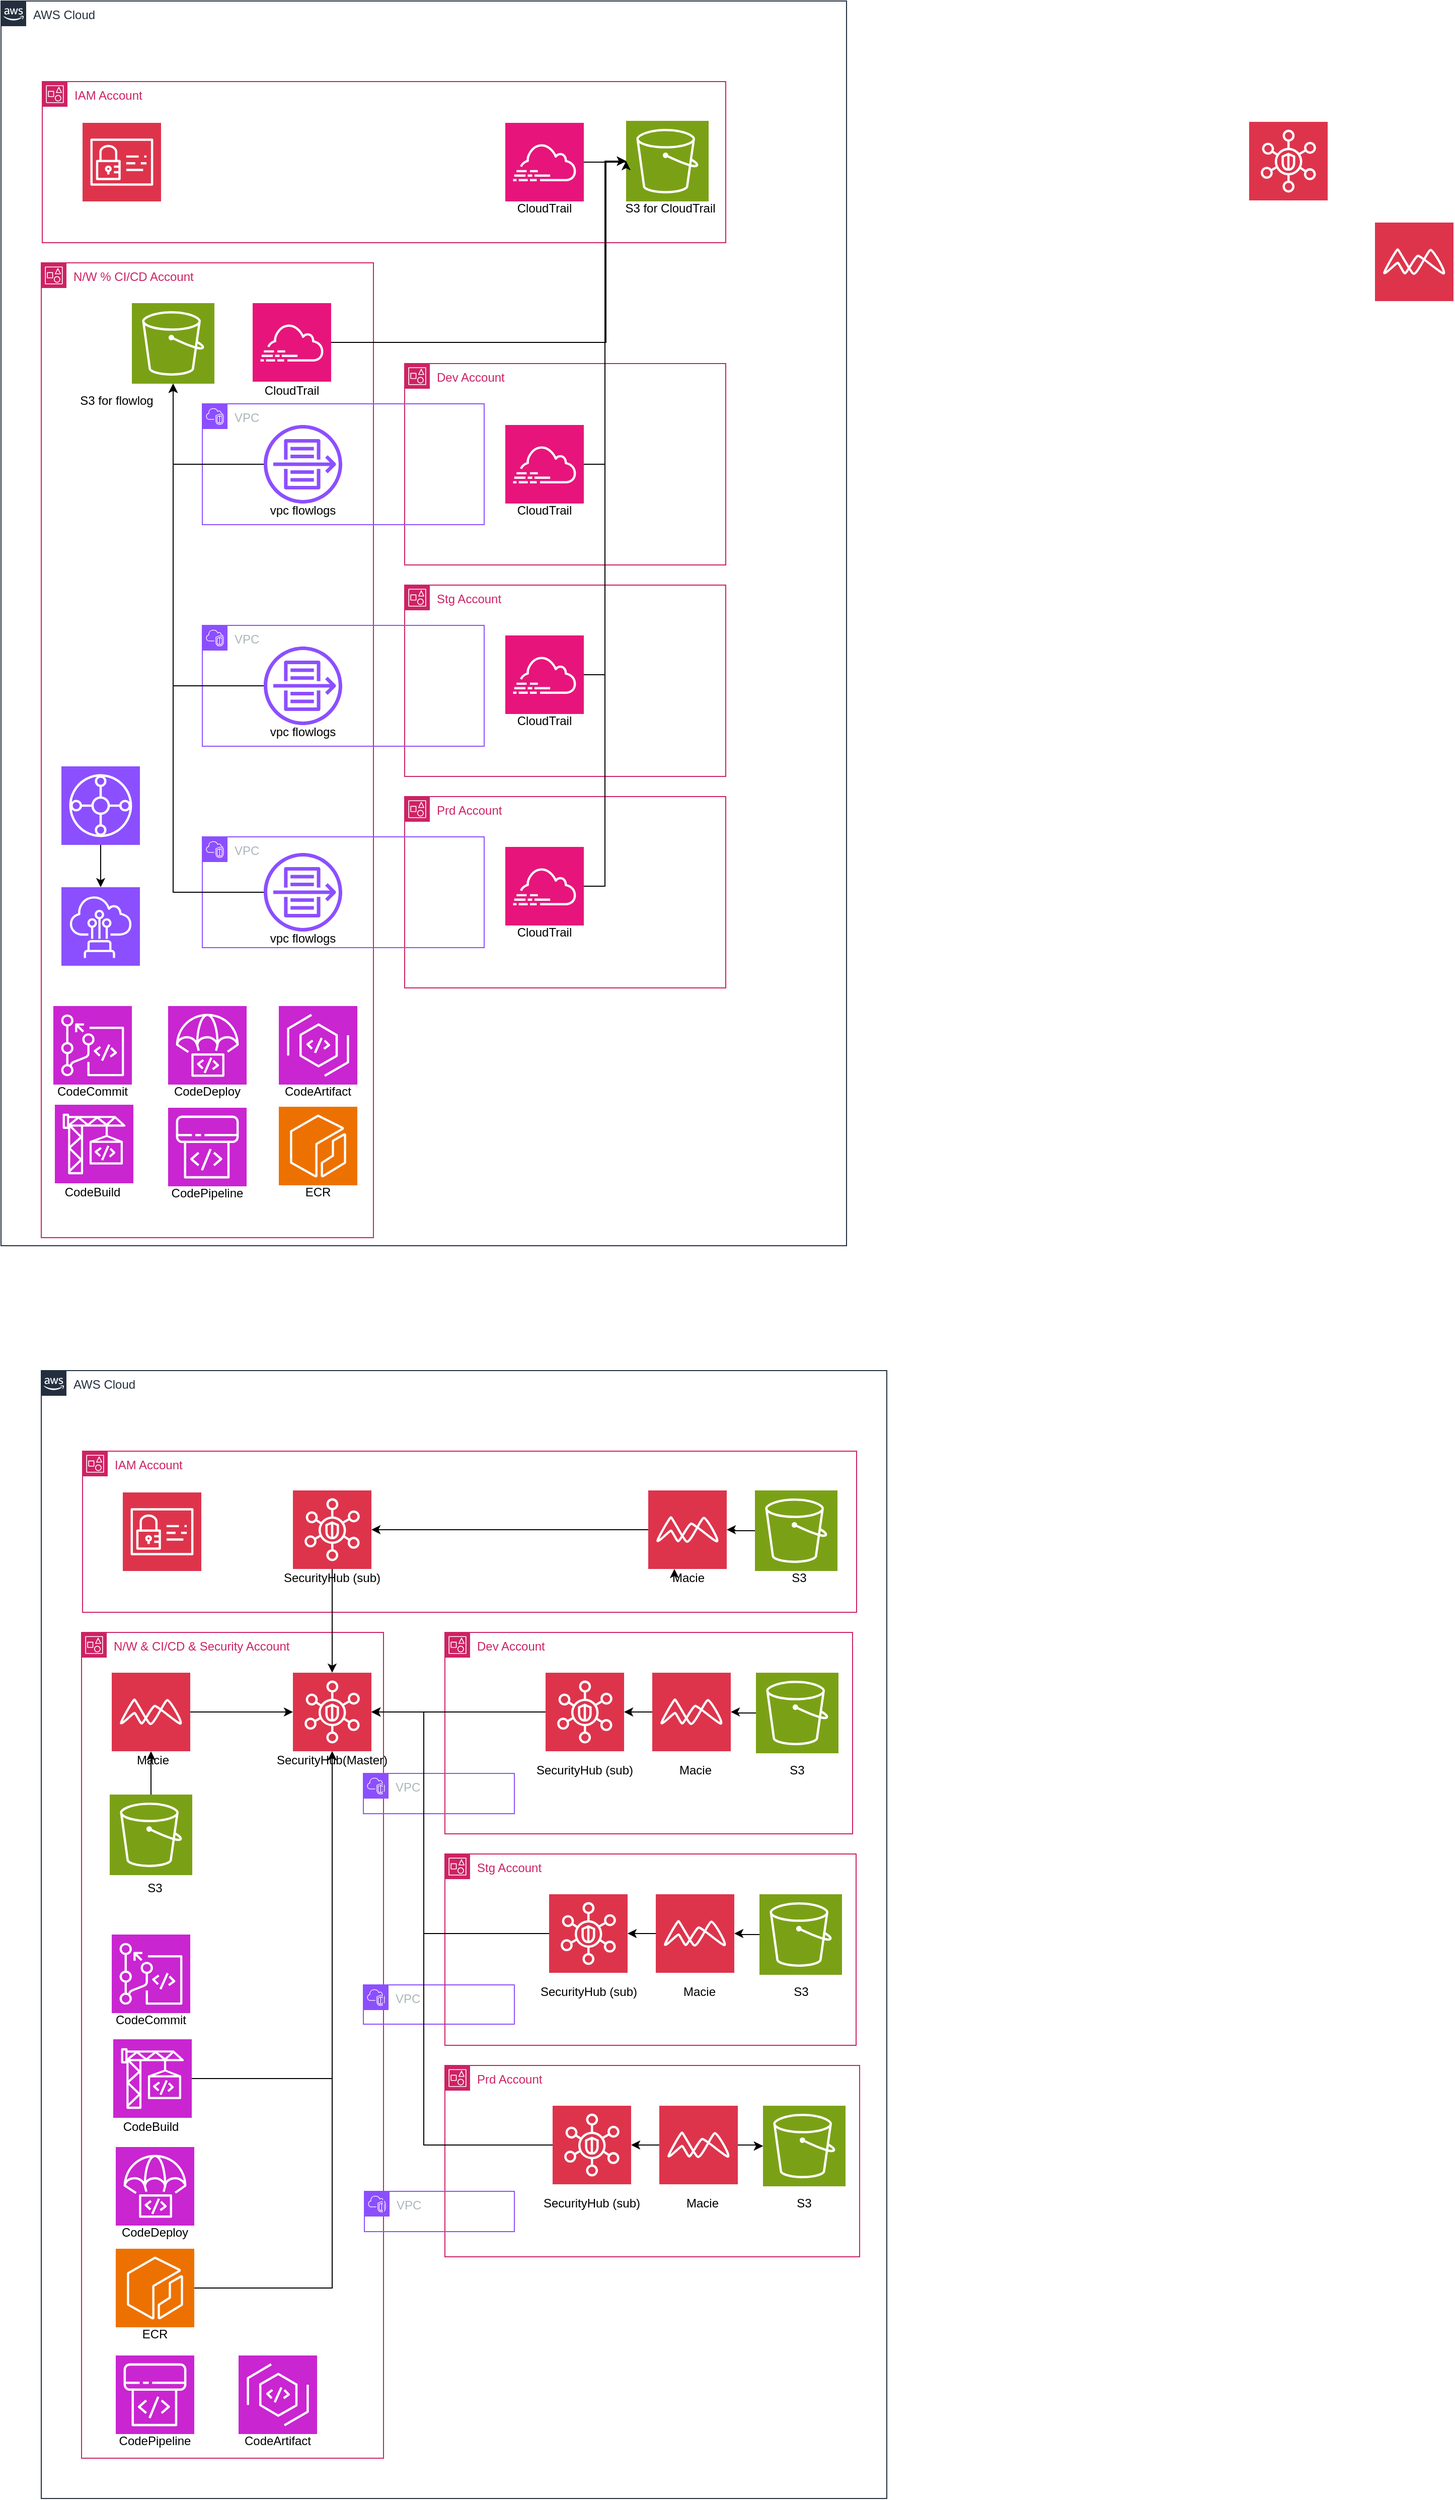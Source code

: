 <mxfile version="24.0.5" type="github">
  <diagram name="페이지-1" id="9XUS-zujEw5i6XTje2pb">
    <mxGraphModel dx="2062" dy="1834" grid="1" gridSize="10" guides="1" tooltips="1" connect="1" arrows="1" fold="1" page="1" pageScale="1" pageWidth="827" pageHeight="1169" math="0" shadow="0">
      <root>
        <mxCell id="0" />
        <mxCell id="1" parent="0" />
        <mxCell id="5tYZJrWsI3M2HunDDOS0-2" value="AWS Cloud" style="points=[[0,0],[0.25,0],[0.5,0],[0.75,0],[1,0],[1,0.25],[1,0.5],[1,0.75],[1,1],[0.75,1],[0.5,1],[0.25,1],[0,1],[0,0.75],[0,0.5],[0,0.25]];outlineConnect=0;gradientColor=none;html=1;whiteSpace=wrap;fontSize=12;fontStyle=0;container=1;pointerEvents=0;collapsible=0;recursiveResize=0;shape=mxgraph.aws4.group;grIcon=mxgraph.aws4.group_aws_cloud_alt;strokeColor=#232F3E;fillColor=none;verticalAlign=top;align=left;spacingLeft=30;fontColor=#232F3E;dashed=0;" parent="1" vertex="1">
          <mxGeometry x="-40" y="-40" width="840" height="1236" as="geometry" />
        </mxCell>
        <mxCell id="5tYZJrWsI3M2HunDDOS0-1" value="N/W % CI/CD Account" style="points=[[0,0],[0.25,0],[0.5,0],[0.75,0],[1,0],[1,0.25],[1,0.5],[1,0.75],[1,1],[0.75,1],[0.5,1],[0.25,1],[0,1],[0,0.75],[0,0.5],[0,0.25]];outlineConnect=0;gradientColor=none;html=1;whiteSpace=wrap;fontSize=12;fontStyle=0;container=1;pointerEvents=0;collapsible=0;recursiveResize=0;shape=mxgraph.aws4.group;grIcon=mxgraph.aws4.group_account;strokeColor=#CD2264;fillColor=none;verticalAlign=top;align=left;spacingLeft=30;fontColor=#CD2264;dashed=0;" parent="5tYZJrWsI3M2HunDDOS0-2" vertex="1">
          <mxGeometry x="40" y="260" width="330" height="968" as="geometry" />
        </mxCell>
        <mxCell id="5tYZJrWsI3M2HunDDOS0-39" style="edgeStyle=orthogonalEdgeStyle;rounded=0;orthogonalLoop=1;jettySize=auto;html=1;" parent="5tYZJrWsI3M2HunDDOS0-1" source="5tYZJrWsI3M2HunDDOS0-18" target="5tYZJrWsI3M2HunDDOS0-24" edge="1">
          <mxGeometry relative="1" as="geometry" />
        </mxCell>
        <mxCell id="5tYZJrWsI3M2HunDDOS0-18" value="" style="sketch=0;points=[[0,0,0],[0.25,0,0],[0.5,0,0],[0.75,0,0],[1,0,0],[0,1,0],[0.25,1,0],[0.5,1,0],[0.75,1,0],[1,1,0],[0,0.25,0],[0,0.5,0],[0,0.75,0],[1,0.25,0],[1,0.5,0],[1,0.75,0]];outlineConnect=0;fontColor=#232F3E;fillColor=#8C4FFF;strokeColor=#ffffff;dashed=0;verticalLabelPosition=bottom;verticalAlign=top;align=center;html=1;fontSize=12;fontStyle=0;aspect=fixed;shape=mxgraph.aws4.resourceIcon;resIcon=mxgraph.aws4.transit_gateway;" parent="5tYZJrWsI3M2HunDDOS0-1" vertex="1">
          <mxGeometry x="20" y="500" width="78" height="78" as="geometry" />
        </mxCell>
        <mxCell id="5tYZJrWsI3M2HunDDOS0-26" value="" style="sketch=0;points=[[0,0,0],[0.25,0,0],[0.5,0,0],[0.75,0,0],[1,0,0],[0,1,0],[0.25,1,0],[0.5,1,0],[0.75,1,0],[1,1,0],[0,0.25,0],[0,0.5,0],[0,0.75,0],[1,0.25,0],[1,0.5,0],[1,0.75,0]];points=[[0,0,0],[0.25,0,0],[0.5,0,0],[0.75,0,0],[1,0,0],[0,1,0],[0.25,1,0],[0.5,1,0],[0.75,1,0],[1,1,0],[0,0.25,0],[0,0.5,0],[0,0.75,0],[1,0.25,0],[1,0.5,0],[1,0.75,0]];outlineConnect=0;fontColor=#232F3E;fillColor=#E7157B;strokeColor=#ffffff;dashed=0;verticalLabelPosition=bottom;verticalAlign=top;align=center;html=1;fontSize=12;fontStyle=0;aspect=fixed;shape=mxgraph.aws4.resourceIcon;resIcon=mxgraph.aws4.cloudtrail;" parent="5tYZJrWsI3M2HunDDOS0-1" vertex="1">
          <mxGeometry x="210" y="40" width="78" height="78" as="geometry" />
        </mxCell>
        <mxCell id="5tYZJrWsI3M2HunDDOS0-24" value="" style="sketch=0;points=[[0,0,0],[0.25,0,0],[0.5,0,0],[0.75,0,0],[1,0,0],[0,1,0],[0.25,1,0],[0.5,1,0],[0.75,1,0],[1,1,0],[0,0.25,0],[0,0.5,0],[0,0.75,0],[1,0.25,0],[1,0.5,0],[1,0.75,0]];outlineConnect=0;fontColor=#232F3E;fillColor=#8C4FFF;strokeColor=#ffffff;dashed=0;verticalLabelPosition=bottom;verticalAlign=top;align=center;html=1;fontSize=12;fontStyle=0;aspect=fixed;shape=mxgraph.aws4.resourceIcon;resIcon=mxgraph.aws4.direct_connect;" parent="5tYZJrWsI3M2HunDDOS0-1" vertex="1">
          <mxGeometry x="20" y="620" width="78" height="78" as="geometry" />
        </mxCell>
        <mxCell id="5tYZJrWsI3M2HunDDOS0-41" value="" style="sketch=0;points=[[0,0,0],[0.25,0,0],[0.5,0,0],[0.75,0,0],[1,0,0],[0,1,0],[0.25,1,0],[0.5,1,0],[0.75,1,0],[1,1,0],[0,0.25,0],[0,0.5,0],[0,0.75,0],[1,0.25,0],[1,0.5,0],[1,0.75,0]];outlineConnect=0;fontColor=#232F3E;fillColor=#7AA116;strokeColor=#ffffff;dashed=0;verticalLabelPosition=bottom;verticalAlign=top;align=center;html=1;fontSize=12;fontStyle=0;aspect=fixed;shape=mxgraph.aws4.resourceIcon;resIcon=mxgraph.aws4.s3;" parent="5tYZJrWsI3M2HunDDOS0-1" vertex="1">
          <mxGeometry x="90" y="40" width="82" height="80" as="geometry" />
        </mxCell>
        <mxCell id="5tYZJrWsI3M2HunDDOS0-51" value="&lt;div&gt;&lt;span style=&quot;background-color: initial;&quot;&gt;CloudTrail&lt;/span&gt;&lt;br&gt;&lt;/div&gt;" style="text;html=1;align=center;verticalAlign=middle;whiteSpace=wrap;rounded=0;" parent="5tYZJrWsI3M2HunDDOS0-1" vertex="1">
          <mxGeometry x="194" y="120" width="110" height="13" as="geometry" />
        </mxCell>
        <mxCell id="5tYZJrWsI3M2HunDDOS0-53" value="&lt;div&gt;&lt;span style=&quot;background-color: initial;&quot;&gt;S3 for flowlog&lt;/span&gt;&lt;br&gt;&lt;/div&gt;" style="text;html=1;align=center;verticalAlign=middle;whiteSpace=wrap;rounded=0;" parent="5tYZJrWsI3M2HunDDOS0-1" vertex="1">
          <mxGeometry x="20" y="130" width="110" height="13" as="geometry" />
        </mxCell>
        <mxCell id="5tYZJrWsI3M2HunDDOS0-58" value="" style="sketch=0;points=[[0,0,0],[0.25,0,0],[0.5,0,0],[0.75,0,0],[1,0,0],[0,1,0],[0.25,1,0],[0.5,1,0],[0.75,1,0],[1,1,0],[0,0.25,0],[0,0.5,0],[0,0.75,0],[1,0.25,0],[1,0.5,0],[1,0.75,0]];outlineConnect=0;fontColor=#232F3E;fillColor=#C925D1;strokeColor=#ffffff;dashed=0;verticalLabelPosition=bottom;verticalAlign=top;align=center;html=1;fontSize=12;fontStyle=0;aspect=fixed;shape=mxgraph.aws4.resourceIcon;resIcon=mxgraph.aws4.codeartifact;" parent="5tYZJrWsI3M2HunDDOS0-1" vertex="1">
          <mxGeometry x="236" y="738" width="78" height="78" as="geometry" />
        </mxCell>
        <mxCell id="5tYZJrWsI3M2HunDDOS0-66" value="&lt;div&gt;&lt;span style=&quot;background-color: initial;&quot;&gt;CodeArtifact&lt;/span&gt;&lt;br&gt;&lt;/div&gt;" style="text;html=1;align=center;verticalAlign=middle;whiteSpace=wrap;rounded=0;" parent="5tYZJrWsI3M2HunDDOS0-1" vertex="1">
          <mxGeometry x="220" y="816" width="110" height="13" as="geometry" />
        </mxCell>
        <mxCell id="5tYZJrWsI3M2HunDDOS0-67" value="" style="sketch=0;points=[[0,0,0],[0.25,0,0],[0.5,0,0],[0.75,0,0],[1,0,0],[0,1,0],[0.25,1,0],[0.5,1,0],[0.75,1,0],[1,1,0],[0,0.25,0],[0,0.5,0],[0,0.75,0],[1,0.25,0],[1,0.5,0],[1,0.75,0]];outlineConnect=0;fontColor=#232F3E;fillColor=#ED7100;strokeColor=#ffffff;dashed=0;verticalLabelPosition=bottom;verticalAlign=top;align=center;html=1;fontSize=12;fontStyle=0;aspect=fixed;shape=mxgraph.aws4.resourceIcon;resIcon=mxgraph.aws4.ecr;" parent="5tYZJrWsI3M2HunDDOS0-1" vertex="1">
          <mxGeometry x="236" y="838" width="78" height="78" as="geometry" />
        </mxCell>
        <mxCell id="5tYZJrWsI3M2HunDDOS0-68" value="&lt;div&gt;&lt;span style=&quot;background-color: initial;&quot;&gt;ECR&lt;/span&gt;&lt;br&gt;&lt;/div&gt;" style="text;html=1;align=center;verticalAlign=middle;whiteSpace=wrap;rounded=0;" parent="5tYZJrWsI3M2HunDDOS0-1" vertex="1">
          <mxGeometry x="220" y="916" width="110" height="13" as="geometry" />
        </mxCell>
        <mxCell id="5tYZJrWsI3M2HunDDOS0-60" value="" style="sketch=0;points=[[0,0,0],[0.25,0,0],[0.5,0,0],[0.75,0,0],[1,0,0],[0,1,0],[0.25,1,0],[0.5,1,0],[0.75,1,0],[1,1,0],[0,0.25,0],[0,0.5,0],[0,0.75,0],[1,0.25,0],[1,0.5,0],[1,0.75,0]];outlineConnect=0;fontColor=#232F3E;fillColor=#C925D1;strokeColor=#ffffff;dashed=0;verticalLabelPosition=bottom;verticalAlign=top;align=center;html=1;fontSize=12;fontStyle=0;aspect=fixed;shape=mxgraph.aws4.resourceIcon;resIcon=mxgraph.aws4.codecommit;" parent="5tYZJrWsI3M2HunDDOS0-1" vertex="1">
          <mxGeometry x="12" y="738" width="78" height="78" as="geometry" />
        </mxCell>
        <mxCell id="5tYZJrWsI3M2HunDDOS0-65" value="&lt;div&gt;&lt;span style=&quot;background-color: initial;&quot;&gt;CodeCommit&lt;/span&gt;&lt;br&gt;&lt;/div&gt;" style="text;html=1;align=center;verticalAlign=middle;whiteSpace=wrap;rounded=0;" parent="5tYZJrWsI3M2HunDDOS0-1" vertex="1">
          <mxGeometry x="-4" y="816" width="110" height="13" as="geometry" />
        </mxCell>
        <mxCell id="5tYZJrWsI3M2HunDDOS0-59" value="" style="sketch=0;points=[[0,0,0],[0.25,0,0],[0.5,0,0],[0.75,0,0],[1,0,0],[0,1,0],[0.25,1,0],[0.5,1,0],[0.75,1,0],[1,1,0],[0,0.25,0],[0,0.5,0],[0,0.75,0],[1,0.25,0],[1,0.5,0],[1,0.75,0]];outlineConnect=0;fontColor=#232F3E;fillColor=#C925D1;strokeColor=#ffffff;dashed=0;verticalLabelPosition=bottom;verticalAlign=top;align=center;html=1;fontSize=12;fontStyle=0;aspect=fixed;shape=mxgraph.aws4.resourceIcon;resIcon=mxgraph.aws4.codebuild;" parent="5tYZJrWsI3M2HunDDOS0-1" vertex="1">
          <mxGeometry x="13.5" y="836" width="78" height="78" as="geometry" />
        </mxCell>
        <mxCell id="5tYZJrWsI3M2HunDDOS0-64" value="&lt;div&gt;&lt;span style=&quot;background-color: initial;&quot;&gt;CodeBuild&lt;/span&gt;&lt;br&gt;&lt;/div&gt;" style="text;html=1;align=center;verticalAlign=middle;whiteSpace=wrap;rounded=0;" parent="5tYZJrWsI3M2HunDDOS0-1" vertex="1">
          <mxGeometry x="-4" y="916" width="110" height="13" as="geometry" />
        </mxCell>
        <mxCell id="5tYZJrWsI3M2HunDDOS0-61" value="" style="sketch=0;points=[[0,0,0],[0.25,0,0],[0.5,0,0],[0.75,0,0],[1,0,0],[0,1,0],[0.25,1,0],[0.5,1,0],[0.75,1,0],[1,1,0],[0,0.25,0],[0,0.5,0],[0,0.75,0],[1,0.25,0],[1,0.5,0],[1,0.75,0]];outlineConnect=0;fontColor=#232F3E;fillColor=#C925D1;strokeColor=#ffffff;dashed=0;verticalLabelPosition=bottom;verticalAlign=top;align=center;html=1;fontSize=12;fontStyle=0;aspect=fixed;shape=mxgraph.aws4.resourceIcon;resIcon=mxgraph.aws4.codedeploy;" parent="5tYZJrWsI3M2HunDDOS0-1" vertex="1">
          <mxGeometry x="126" y="738" width="78" height="78" as="geometry" />
        </mxCell>
        <mxCell id="5tYZJrWsI3M2HunDDOS0-63" value="&lt;div&gt;&lt;span style=&quot;background-color: initial;&quot;&gt;CodeDeploy&lt;/span&gt;&lt;br&gt;&lt;/div&gt;" style="text;html=1;align=center;verticalAlign=middle;whiteSpace=wrap;rounded=0;" parent="5tYZJrWsI3M2HunDDOS0-1" vertex="1">
          <mxGeometry x="110" y="816" width="110" height="13" as="geometry" />
        </mxCell>
        <mxCell id="5tYZJrWsI3M2HunDDOS0-35" style="edgeStyle=orthogonalEdgeStyle;rounded=0;orthogonalLoop=1;jettySize=auto;html=1;exitX=0.5;exitY=1;exitDx=0;exitDy=0;" parent="5tYZJrWsI3M2HunDDOS0-1" edge="1">
          <mxGeometry relative="1" as="geometry">
            <mxPoint x="226" y="829" as="sourcePoint" />
            <mxPoint x="226" y="829" as="targetPoint" />
          </mxGeometry>
        </mxCell>
        <mxCell id="5tYZJrWsI3M2HunDDOS0-57" value="" style="sketch=0;points=[[0,0,0],[0.25,0,0],[0.5,0,0],[0.75,0,0],[1,0,0],[0,1,0],[0.25,1,0],[0.5,1,0],[0.75,1,0],[1,1,0],[0,0.25,0],[0,0.5,0],[0,0.75,0],[1,0.25,0],[1,0.5,0],[1,0.75,0]];outlineConnect=0;fontColor=#232F3E;fillColor=#C925D1;strokeColor=#ffffff;dashed=0;verticalLabelPosition=bottom;verticalAlign=top;align=center;html=1;fontSize=12;fontStyle=0;aspect=fixed;shape=mxgraph.aws4.resourceIcon;resIcon=mxgraph.aws4.codepipeline;" parent="5tYZJrWsI3M2HunDDOS0-1" vertex="1">
          <mxGeometry x="126" y="839" width="78" height="78" as="geometry" />
        </mxCell>
        <mxCell id="5tYZJrWsI3M2HunDDOS0-62" value="&lt;div&gt;&lt;span style=&quot;background-color: initial;&quot;&gt;CodePipeline&lt;/span&gt;&lt;br&gt;&lt;/div&gt;" style="text;html=1;align=center;verticalAlign=middle;whiteSpace=wrap;rounded=0;" parent="5tYZJrWsI3M2HunDDOS0-1" vertex="1">
          <mxGeometry x="110" y="917" width="110" height="13" as="geometry" />
        </mxCell>
        <mxCell id="5tYZJrWsI3M2HunDDOS0-3" value="Dev Account" style="points=[[0,0],[0.25,0],[0.5,0],[0.75,0],[1,0],[1,0.25],[1,0.5],[1,0.75],[1,1],[0.75,1],[0.5,1],[0.25,1],[0,1],[0,0.75],[0,0.5],[0,0.25]];outlineConnect=0;gradientColor=none;html=1;whiteSpace=wrap;fontSize=12;fontStyle=0;container=1;pointerEvents=0;collapsible=0;recursiveResize=0;shape=mxgraph.aws4.group;grIcon=mxgraph.aws4.group_account;strokeColor=#CD2264;fillColor=none;verticalAlign=top;align=left;spacingLeft=30;fontColor=#CD2264;dashed=0;" parent="5tYZJrWsI3M2HunDDOS0-2" vertex="1">
          <mxGeometry x="401" y="360" width="319" height="200" as="geometry" />
        </mxCell>
        <mxCell id="5tYZJrWsI3M2HunDDOS0-8" value="" style="sketch=0;points=[[0,0,0],[0.25,0,0],[0.5,0,0],[0.75,0,0],[1,0,0],[0,1,0],[0.25,1,0],[0.5,1,0],[0.75,1,0],[1,1,0],[0,0.25,0],[0,0.5,0],[0,0.75,0],[1,0.25,0],[1,0.5,0],[1,0.75,0]];points=[[0,0,0],[0.25,0,0],[0.5,0,0],[0.75,0,0],[1,0,0],[0,1,0],[0.25,1,0],[0.5,1,0],[0.75,1,0],[1,1,0],[0,0.25,0],[0,0.5,0],[0,0.75,0],[1,0.25,0],[1,0.5,0],[1,0.75,0]];outlineConnect=0;fontColor=#232F3E;fillColor=#E7157B;strokeColor=#ffffff;dashed=0;verticalLabelPosition=bottom;verticalAlign=top;align=center;html=1;fontSize=12;fontStyle=0;aspect=fixed;shape=mxgraph.aws4.resourceIcon;resIcon=mxgraph.aws4.cloudtrail;" parent="5tYZJrWsI3M2HunDDOS0-3" vertex="1">
          <mxGeometry x="100" y="61" width="78" height="78" as="geometry" />
        </mxCell>
        <mxCell id="5tYZJrWsI3M2HunDDOS0-48" value="&lt;div&gt;&lt;span style=&quot;background-color: initial;&quot;&gt;CloudTrail&lt;/span&gt;&lt;br&gt;&lt;/div&gt;" style="text;html=1;align=center;verticalAlign=middle;whiteSpace=wrap;rounded=0;" parent="5tYZJrWsI3M2HunDDOS0-3" vertex="1">
          <mxGeometry x="84" y="139" width="110" height="13" as="geometry" />
        </mxCell>
        <mxCell id="5tYZJrWsI3M2HunDDOS0-12" value="VPC" style="points=[[0,0],[0.25,0],[0.5,0],[0.75,0],[1,0],[1,0.25],[1,0.5],[1,0.75],[1,1],[0.75,1],[0.5,1],[0.25,1],[0,1],[0,0.75],[0,0.5],[0,0.25]];outlineConnect=0;gradientColor=none;html=1;whiteSpace=wrap;fontSize=12;fontStyle=0;container=1;pointerEvents=0;collapsible=0;recursiveResize=0;shape=mxgraph.aws4.group;grIcon=mxgraph.aws4.group_vpc2;strokeColor=#8C4FFF;fillColor=none;verticalAlign=top;align=left;spacingLeft=30;fontColor=#AAB7B8;dashed=0;" parent="5tYZJrWsI3M2HunDDOS0-2" vertex="1">
          <mxGeometry x="200" y="400" width="280" height="120" as="geometry" />
        </mxCell>
        <mxCell id="5tYZJrWsI3M2HunDDOS0-13" value="" style="sketch=0;outlineConnect=0;fontColor=#232F3E;gradientColor=none;fillColor=#8C4FFF;strokeColor=none;dashed=0;verticalLabelPosition=bottom;verticalAlign=top;align=center;html=1;fontSize=12;fontStyle=0;aspect=fixed;pointerEvents=1;shape=mxgraph.aws4.flow_logs;" parent="5tYZJrWsI3M2HunDDOS0-12" vertex="1">
          <mxGeometry x="61" y="21" width="78" height="78" as="geometry" />
        </mxCell>
        <mxCell id="5tYZJrWsI3M2HunDDOS0-54" value="&lt;div&gt;&lt;span style=&quot;background-color: initial;&quot;&gt;vpc flowlogs&lt;/span&gt;&lt;br&gt;&lt;/div&gt;" style="text;html=1;align=center;verticalAlign=middle;whiteSpace=wrap;rounded=0;" parent="5tYZJrWsI3M2HunDDOS0-12" vertex="1">
          <mxGeometry x="45" y="99" width="110" height="13" as="geometry" />
        </mxCell>
        <mxCell id="5tYZJrWsI3M2HunDDOS0-14" value="Stg Account" style="points=[[0,0],[0.25,0],[0.5,0],[0.75,0],[1,0],[1,0.25],[1,0.5],[1,0.75],[1,1],[0.75,1],[0.5,1],[0.25,1],[0,1],[0,0.75],[0,0.5],[0,0.25]];outlineConnect=0;gradientColor=none;html=1;whiteSpace=wrap;fontSize=12;fontStyle=0;container=1;pointerEvents=0;collapsible=0;recursiveResize=0;shape=mxgraph.aws4.group;grIcon=mxgraph.aws4.group_account;strokeColor=#CD2264;fillColor=none;verticalAlign=top;align=left;spacingLeft=30;fontColor=#CD2264;dashed=0;" parent="5tYZJrWsI3M2HunDDOS0-2" vertex="1">
          <mxGeometry x="401" y="580" width="319" height="190" as="geometry" />
        </mxCell>
        <mxCell id="5tYZJrWsI3M2HunDDOS0-15" value="" style="sketch=0;points=[[0,0,0],[0.25,0,0],[0.5,0,0],[0.75,0,0],[1,0,0],[0,1,0],[0.25,1,0],[0.5,1,0],[0.75,1,0],[1,1,0],[0,0.25,0],[0,0.5,0],[0,0.75,0],[1,0.25,0],[1,0.5,0],[1,0.75,0]];points=[[0,0,0],[0.25,0,0],[0.5,0,0],[0.75,0,0],[1,0,0],[0,1,0],[0.25,1,0],[0.5,1,0],[0.75,1,0],[1,1,0],[0,0.25,0],[0,0.5,0],[0,0.75,0],[1,0.25,0],[1,0.5,0],[1,0.75,0]];outlineConnect=0;fontColor=#232F3E;fillColor=#E7157B;strokeColor=#ffffff;dashed=0;verticalLabelPosition=bottom;verticalAlign=top;align=center;html=1;fontSize=12;fontStyle=0;aspect=fixed;shape=mxgraph.aws4.resourceIcon;resIcon=mxgraph.aws4.cloudtrail;" parent="5tYZJrWsI3M2HunDDOS0-14" vertex="1">
          <mxGeometry x="100" y="50" width="78" height="78" as="geometry" />
        </mxCell>
        <mxCell id="5tYZJrWsI3M2HunDDOS0-49" value="&lt;div&gt;&lt;span style=&quot;background-color: initial;&quot;&gt;CloudTrail&lt;/span&gt;&lt;br&gt;&lt;/div&gt;" style="text;html=1;align=center;verticalAlign=middle;whiteSpace=wrap;rounded=0;" parent="5tYZJrWsI3M2HunDDOS0-14" vertex="1">
          <mxGeometry x="84" y="128" width="110" height="13" as="geometry" />
        </mxCell>
        <mxCell id="5tYZJrWsI3M2HunDDOS0-16" value="Prd Account" style="points=[[0,0],[0.25,0],[0.5,0],[0.75,0],[1,0],[1,0.25],[1,0.5],[1,0.75],[1,1],[0.75,1],[0.5,1],[0.25,1],[0,1],[0,0.75],[0,0.5],[0,0.25]];outlineConnect=0;gradientColor=none;html=1;whiteSpace=wrap;fontSize=12;fontStyle=0;container=1;pointerEvents=0;collapsible=0;recursiveResize=0;shape=mxgraph.aws4.group;grIcon=mxgraph.aws4.group_account;strokeColor=#CD2264;fillColor=none;verticalAlign=top;align=left;spacingLeft=30;fontColor=#CD2264;dashed=0;" parent="5tYZJrWsI3M2HunDDOS0-2" vertex="1">
          <mxGeometry x="401" y="790" width="319" height="190" as="geometry" />
        </mxCell>
        <mxCell id="5tYZJrWsI3M2HunDDOS0-17" value="" style="sketch=0;points=[[0,0,0],[0.25,0,0],[0.5,0,0],[0.75,0,0],[1,0,0],[0,1,0],[0.25,1,0],[0.5,1,0],[0.75,1,0],[1,1,0],[0,0.25,0],[0,0.5,0],[0,0.75,0],[1,0.25,0],[1,0.5,0],[1,0.75,0]];points=[[0,0,0],[0.25,0,0],[0.5,0,0],[0.75,0,0],[1,0,0],[0,1,0],[0.25,1,0],[0.5,1,0],[0.75,1,0],[1,1,0],[0,0.25,0],[0,0.5,0],[0,0.75,0],[1,0.25,0],[1,0.5,0],[1,0.75,0]];outlineConnect=0;fontColor=#232F3E;fillColor=#E7157B;strokeColor=#ffffff;dashed=0;verticalLabelPosition=bottom;verticalAlign=top;align=center;html=1;fontSize=12;fontStyle=0;aspect=fixed;shape=mxgraph.aws4.resourceIcon;resIcon=mxgraph.aws4.cloudtrail;" parent="5tYZJrWsI3M2HunDDOS0-16" vertex="1">
          <mxGeometry x="100" y="50" width="78" height="78" as="geometry" />
        </mxCell>
        <mxCell id="5tYZJrWsI3M2HunDDOS0-21" value="VPC" style="points=[[0,0],[0.25,0],[0.5,0],[0.75,0],[1,0],[1,0.25],[1,0.5],[1,0.75],[1,1],[0.75,1],[0.5,1],[0.25,1],[0,1],[0,0.75],[0,0.5],[0,0.25]];outlineConnect=0;gradientColor=none;html=1;whiteSpace=wrap;fontSize=12;fontStyle=0;container=1;pointerEvents=0;collapsible=0;recursiveResize=0;shape=mxgraph.aws4.group;grIcon=mxgraph.aws4.group_vpc2;strokeColor=#8C4FFF;fillColor=none;verticalAlign=top;align=left;spacingLeft=30;fontColor=#AAB7B8;dashed=0;" parent="5tYZJrWsI3M2HunDDOS0-16" vertex="1">
          <mxGeometry x="-201" y="40" width="280" height="110" as="geometry" />
        </mxCell>
        <mxCell id="5tYZJrWsI3M2HunDDOS0-22" value="" style="sketch=0;outlineConnect=0;fontColor=#232F3E;gradientColor=none;fillColor=#8C4FFF;strokeColor=none;dashed=0;verticalLabelPosition=bottom;verticalAlign=top;align=center;html=1;fontSize=12;fontStyle=0;aspect=fixed;pointerEvents=1;shape=mxgraph.aws4.flow_logs;" parent="5tYZJrWsI3M2HunDDOS0-21" vertex="1">
          <mxGeometry x="61" y="16" width="78" height="78" as="geometry" />
        </mxCell>
        <mxCell id="5tYZJrWsI3M2HunDDOS0-56" value="&lt;div&gt;&lt;span style=&quot;background-color: initial;&quot;&gt;vpc flowlogs&lt;/span&gt;&lt;br&gt;&lt;/div&gt;" style="text;html=1;align=center;verticalAlign=middle;whiteSpace=wrap;rounded=0;" parent="5tYZJrWsI3M2HunDDOS0-21" vertex="1">
          <mxGeometry x="45" y="94" width="110" height="13" as="geometry" />
        </mxCell>
        <mxCell id="5tYZJrWsI3M2HunDDOS0-50" value="&lt;div&gt;&lt;span style=&quot;background-color: initial;&quot;&gt;CloudTrail&lt;/span&gt;&lt;br&gt;&lt;/div&gt;" style="text;html=1;align=center;verticalAlign=middle;whiteSpace=wrap;rounded=0;" parent="5tYZJrWsI3M2HunDDOS0-16" vertex="1">
          <mxGeometry x="84" y="128" width="110" height="13" as="geometry" />
        </mxCell>
        <mxCell id="5tYZJrWsI3M2HunDDOS0-4" value="IAM Account" style="points=[[0,0],[0.25,0],[0.5,0],[0.75,0],[1,0],[1,0.25],[1,0.5],[1,0.75],[1,1],[0.75,1],[0.5,1],[0.25,1],[0,1],[0,0.75],[0,0.5],[0,0.25]];outlineConnect=0;gradientColor=none;html=1;whiteSpace=wrap;fontSize=12;fontStyle=0;container=1;pointerEvents=0;collapsible=0;recursiveResize=0;shape=mxgraph.aws4.group;grIcon=mxgraph.aws4.group_account;strokeColor=#CD2264;fillColor=none;verticalAlign=top;align=left;spacingLeft=30;fontColor=#CD2264;dashed=0;" parent="5tYZJrWsI3M2HunDDOS0-2" vertex="1">
          <mxGeometry x="41" y="80" width="679" height="160" as="geometry" />
        </mxCell>
        <mxCell id="5tYZJrWsI3M2HunDDOS0-30" style="edgeStyle=orthogonalEdgeStyle;rounded=0;orthogonalLoop=1;jettySize=auto;html=1;" parent="5tYZJrWsI3M2HunDDOS0-4" source="5tYZJrWsI3M2HunDDOS0-23" target="5tYZJrWsI3M2HunDDOS0-10" edge="1">
          <mxGeometry relative="1" as="geometry" />
        </mxCell>
        <mxCell id="5tYZJrWsI3M2HunDDOS0-23" value="" style="sketch=0;points=[[0,0,0],[0.25,0,0],[0.5,0,0],[0.75,0,0],[1,0,0],[0,1,0],[0.25,1,0],[0.5,1,0],[0.75,1,0],[1,1,0],[0,0.25,0],[0,0.5,0],[0,0.75,0],[1,0.25,0],[1,0.5,0],[1,0.75,0]];points=[[0,0,0],[0.25,0,0],[0.5,0,0],[0.75,0,0],[1,0,0],[0,1,0],[0.25,1,0],[0.5,1,0],[0.75,1,0],[1,1,0],[0,0.25,0],[0,0.5,0],[0,0.75,0],[1,0.25,0],[1,0.5,0],[1,0.75,0]];outlineConnect=0;fontColor=#232F3E;fillColor=#E7157B;strokeColor=#ffffff;dashed=0;verticalLabelPosition=bottom;verticalAlign=top;align=center;html=1;fontSize=12;fontStyle=0;aspect=fixed;shape=mxgraph.aws4.resourceIcon;resIcon=mxgraph.aws4.cloudtrail;" parent="5tYZJrWsI3M2HunDDOS0-4" vertex="1">
          <mxGeometry x="460" y="41" width="78" height="78" as="geometry" />
        </mxCell>
        <mxCell id="5tYZJrWsI3M2HunDDOS0-10" value="" style="sketch=0;points=[[0,0,0],[0.25,0,0],[0.5,0,0],[0.75,0,0],[1,0,0],[0,1,0],[0.25,1,0],[0.5,1,0],[0.75,1,0],[1,1,0],[0,0.25,0],[0,0.5,0],[0,0.75,0],[1,0.25,0],[1,0.5,0],[1,0.75,0]];outlineConnect=0;fontColor=#232F3E;fillColor=#7AA116;strokeColor=#ffffff;dashed=0;verticalLabelPosition=bottom;verticalAlign=top;align=center;html=1;fontSize=12;fontStyle=0;aspect=fixed;shape=mxgraph.aws4.resourceIcon;resIcon=mxgraph.aws4.s3;" parent="5tYZJrWsI3M2HunDDOS0-4" vertex="1">
          <mxGeometry x="580" y="39" width="82" height="80" as="geometry" />
        </mxCell>
        <mxCell id="5tYZJrWsI3M2HunDDOS0-25" value="" style="sketch=0;points=[[0,0,0],[0.25,0,0],[0.5,0,0],[0.75,0,0],[1,0,0],[0,1,0],[0.25,1,0],[0.5,1,0],[0.75,1,0],[1,1,0],[0,0.25,0],[0,0.5,0],[0,0.75,0],[1,0.25,0],[1,0.5,0],[1,0.75,0]];outlineConnect=0;fontColor=#232F3E;fillColor=#DD344C;strokeColor=#ffffff;dashed=0;verticalLabelPosition=bottom;verticalAlign=top;align=center;html=1;fontSize=12;fontStyle=0;aspect=fixed;shape=mxgraph.aws4.resourceIcon;resIcon=mxgraph.aws4.identity_and_access_management;" parent="5tYZJrWsI3M2HunDDOS0-4" vertex="1">
          <mxGeometry x="40" y="41" width="78" height="78" as="geometry" />
        </mxCell>
        <mxCell id="5tYZJrWsI3M2HunDDOS0-29" style="edgeStyle=orthogonalEdgeStyle;rounded=0;orthogonalLoop=1;jettySize=auto;html=1;exitX=0.5;exitY=1;exitDx=0;exitDy=0;exitPerimeter=0;" parent="5tYZJrWsI3M2HunDDOS0-4" source="5tYZJrWsI3M2HunDDOS0-10" target="5tYZJrWsI3M2HunDDOS0-10" edge="1">
          <mxGeometry relative="1" as="geometry" />
        </mxCell>
        <mxCell id="5tYZJrWsI3M2HunDDOS0-28" value="&lt;div&gt;&lt;span style=&quot;background-color: initial;&quot;&gt;CloudTrail&lt;/span&gt;&lt;br&gt;&lt;/div&gt;" style="text;html=1;align=center;verticalAlign=middle;whiteSpace=wrap;rounded=0;" parent="5tYZJrWsI3M2HunDDOS0-4" vertex="1">
          <mxGeometry x="444" y="119" width="110" height="13" as="geometry" />
        </mxCell>
        <mxCell id="5tYZJrWsI3M2HunDDOS0-52" value="&lt;div&gt;&lt;span style=&quot;background-color: initial;&quot;&gt;S3 for CloudTrail&lt;/span&gt;&lt;br&gt;&lt;/div&gt;" style="text;html=1;align=center;verticalAlign=middle;whiteSpace=wrap;rounded=0;" parent="5tYZJrWsI3M2HunDDOS0-4" vertex="1">
          <mxGeometry x="569" y="119" width="110" height="13" as="geometry" />
        </mxCell>
        <mxCell id="5tYZJrWsI3M2HunDDOS0-19" value="VPC" style="points=[[0,0],[0.25,0],[0.5,0],[0.75,0],[1,0],[1,0.25],[1,0.5],[1,0.75],[1,1],[0.75,1],[0.5,1],[0.25,1],[0,1],[0,0.75],[0,0.5],[0,0.25]];outlineConnect=0;gradientColor=none;html=1;whiteSpace=wrap;fontSize=12;fontStyle=0;container=1;pointerEvents=0;collapsible=0;recursiveResize=0;shape=mxgraph.aws4.group;grIcon=mxgraph.aws4.group_vpc2;strokeColor=#8C4FFF;fillColor=none;verticalAlign=top;align=left;spacingLeft=30;fontColor=#AAB7B8;dashed=0;" parent="5tYZJrWsI3M2HunDDOS0-2" vertex="1">
          <mxGeometry x="200" y="620" width="280" height="120" as="geometry" />
        </mxCell>
        <mxCell id="5tYZJrWsI3M2HunDDOS0-20" value="" style="sketch=0;outlineConnect=0;fontColor=#232F3E;gradientColor=none;fillColor=#8C4FFF;strokeColor=none;dashed=0;verticalLabelPosition=bottom;verticalAlign=top;align=center;html=1;fontSize=12;fontStyle=0;aspect=fixed;pointerEvents=1;shape=mxgraph.aws4.flow_logs;" parent="5tYZJrWsI3M2HunDDOS0-19" vertex="1">
          <mxGeometry x="61" y="21" width="78" height="78" as="geometry" />
        </mxCell>
        <mxCell id="5tYZJrWsI3M2HunDDOS0-55" value="&lt;div&gt;&lt;span style=&quot;background-color: initial;&quot;&gt;vpc flowlogs&lt;/span&gt;&lt;br&gt;&lt;/div&gt;" style="text;html=1;align=center;verticalAlign=middle;whiteSpace=wrap;rounded=0;" parent="5tYZJrWsI3M2HunDDOS0-19" vertex="1">
          <mxGeometry x="45" y="99" width="110" height="13" as="geometry" />
        </mxCell>
        <mxCell id="5tYZJrWsI3M2HunDDOS0-31" style="edgeStyle=orthogonalEdgeStyle;rounded=0;orthogonalLoop=1;jettySize=auto;html=1;entryX=0;entryY=0.5;entryDx=0;entryDy=0;entryPerimeter=0;" parent="5tYZJrWsI3M2HunDDOS0-2" source="5tYZJrWsI3M2HunDDOS0-8" target="5tYZJrWsI3M2HunDDOS0-10" edge="1">
          <mxGeometry relative="1" as="geometry" />
        </mxCell>
        <mxCell id="5tYZJrWsI3M2HunDDOS0-32" style="edgeStyle=orthogonalEdgeStyle;rounded=0;orthogonalLoop=1;jettySize=auto;html=1;entryX=0;entryY=0.5;entryDx=0;entryDy=0;entryPerimeter=0;" parent="5tYZJrWsI3M2HunDDOS0-2" source="5tYZJrWsI3M2HunDDOS0-15" target="5tYZJrWsI3M2HunDDOS0-10" edge="1">
          <mxGeometry relative="1" as="geometry" />
        </mxCell>
        <mxCell id="5tYZJrWsI3M2HunDDOS0-33" style="edgeStyle=orthogonalEdgeStyle;rounded=0;orthogonalLoop=1;jettySize=auto;html=1;entryX=0;entryY=0.5;entryDx=0;entryDy=0;entryPerimeter=0;" parent="5tYZJrWsI3M2HunDDOS0-2" source="5tYZJrWsI3M2HunDDOS0-17" target="5tYZJrWsI3M2HunDDOS0-10" edge="1">
          <mxGeometry relative="1" as="geometry" />
        </mxCell>
        <mxCell id="5tYZJrWsI3M2HunDDOS0-40" style="edgeStyle=orthogonalEdgeStyle;rounded=0;orthogonalLoop=1;jettySize=auto;html=1;entryX=0;entryY=0.5;entryDx=0;entryDy=0;entryPerimeter=0;" parent="5tYZJrWsI3M2HunDDOS0-2" source="5tYZJrWsI3M2HunDDOS0-26" target="5tYZJrWsI3M2HunDDOS0-10" edge="1">
          <mxGeometry relative="1" as="geometry">
            <Array as="points">
              <mxPoint x="601" y="339" />
              <mxPoint x="601" y="160" />
            </Array>
          </mxGeometry>
        </mxCell>
        <mxCell id="5tYZJrWsI3M2HunDDOS0-45" style="edgeStyle=orthogonalEdgeStyle;rounded=0;orthogonalLoop=1;jettySize=auto;html=1;entryX=0.5;entryY=1;entryDx=0;entryDy=0;entryPerimeter=0;" parent="5tYZJrWsI3M2HunDDOS0-2" source="5tYZJrWsI3M2HunDDOS0-13" target="5tYZJrWsI3M2HunDDOS0-41" edge="1">
          <mxGeometry relative="1" as="geometry" />
        </mxCell>
        <mxCell id="5tYZJrWsI3M2HunDDOS0-46" style="edgeStyle=orthogonalEdgeStyle;rounded=0;orthogonalLoop=1;jettySize=auto;html=1;" parent="5tYZJrWsI3M2HunDDOS0-2" source="5tYZJrWsI3M2HunDDOS0-20" target="5tYZJrWsI3M2HunDDOS0-41" edge="1">
          <mxGeometry relative="1" as="geometry" />
        </mxCell>
        <mxCell id="5tYZJrWsI3M2HunDDOS0-47" style="edgeStyle=orthogonalEdgeStyle;rounded=0;orthogonalLoop=1;jettySize=auto;html=1;" parent="5tYZJrWsI3M2HunDDOS0-2" source="5tYZJrWsI3M2HunDDOS0-22" target="5tYZJrWsI3M2HunDDOS0-41" edge="1">
          <mxGeometry relative="1" as="geometry" />
        </mxCell>
        <mxCell id="5tYZJrWsI3M2HunDDOS0-6" value="" style="sketch=0;points=[[0,0,0],[0.25,0,0],[0.5,0,0],[0.75,0,0],[1,0,0],[0,1,0],[0.25,1,0],[0.5,1,0],[0.75,1,0],[1,1,0],[0,0.25,0],[0,0.5,0],[0,0.75,0],[1,0.25,0],[1,0.5,0],[1,0.75,0]];outlineConnect=0;fontColor=#232F3E;fillColor=#DD344C;strokeColor=#ffffff;dashed=0;verticalLabelPosition=bottom;verticalAlign=top;align=center;html=1;fontSize=12;fontStyle=0;aspect=fixed;shape=mxgraph.aws4.resourceIcon;resIcon=mxgraph.aws4.macie;" parent="1" vertex="1">
          <mxGeometry x="1325" y="180" width="78" height="78" as="geometry" />
        </mxCell>
        <mxCell id="5tYZJrWsI3M2HunDDOS0-7" value="" style="sketch=0;points=[[0,0,0],[0.25,0,0],[0.5,0,0],[0.75,0,0],[1,0,0],[0,1,0],[0.25,1,0],[0.5,1,0],[0.75,1,0],[1,1,0],[0,0.25,0],[0,0.5,0],[0,0.75,0],[1,0.25,0],[1,0.5,0],[1,0.75,0]];outlineConnect=0;fontColor=#232F3E;fillColor=#DD344C;strokeColor=#ffffff;dashed=0;verticalLabelPosition=bottom;verticalAlign=top;align=center;html=1;fontSize=12;fontStyle=0;aspect=fixed;shape=mxgraph.aws4.resourceIcon;resIcon=mxgraph.aws4.security_hub;" parent="1" vertex="1">
          <mxGeometry x="1200" y="80" width="78" height="78" as="geometry" />
        </mxCell>
        <mxCell id="5tYZJrWsI3M2HunDDOS0-72" value="AWS Cloud" style="points=[[0,0],[0.25,0],[0.5,0],[0.75,0],[1,0],[1,0.25],[1,0.5],[1,0.75],[1,1],[0.75,1],[0.5,1],[0.25,1],[0,1],[0,0.75],[0,0.5],[0,0.25]];outlineConnect=0;gradientColor=none;html=1;whiteSpace=wrap;fontSize=12;fontStyle=0;container=1;pointerEvents=0;collapsible=0;recursiveResize=0;shape=mxgraph.aws4.group;grIcon=mxgraph.aws4.group_aws_cloud_alt;strokeColor=#232F3E;fillColor=none;verticalAlign=top;align=left;spacingLeft=30;fontColor=#232F3E;dashed=0;" parent="1" vertex="1">
          <mxGeometry y="1320" width="840" height="1120" as="geometry" />
        </mxCell>
        <mxCell id="5tYZJrWsI3M2HunDDOS0-73" value="N/W &amp;amp; CI/CD &amp;amp; Security Account" style="points=[[0,0],[0.25,0],[0.5,0],[0.75,0],[1,0],[1,0.25],[1,0.5],[1,0.75],[1,1],[0.75,1],[0.5,1],[0.25,1],[0,1],[0,0.75],[0,0.5],[0,0.25]];outlineConnect=0;gradientColor=none;html=1;whiteSpace=wrap;fontSize=12;fontStyle=0;container=1;pointerEvents=0;collapsible=0;recursiveResize=0;shape=mxgraph.aws4.group;grIcon=mxgraph.aws4.group_account;strokeColor=#CD2264;fillColor=none;verticalAlign=top;align=left;spacingLeft=30;fontColor=#CD2264;dashed=0;" parent="5tYZJrWsI3M2HunDDOS0-72" vertex="1">
          <mxGeometry x="40" y="260" width="300" height="820" as="geometry" />
        </mxCell>
        <mxCell id="5tYZJrWsI3M2HunDDOS0-79" value="&lt;div&gt;&lt;span style=&quot;background-color: initial;&quot;&gt;SecurityHub(Master)&lt;/span&gt;&lt;br&gt;&lt;/div&gt;" style="text;html=1;align=center;verticalAlign=middle;whiteSpace=wrap;rounded=0;" parent="5tYZJrWsI3M2HunDDOS0-73" vertex="1">
          <mxGeometry x="194" y="120" width="110" height="13" as="geometry" />
        </mxCell>
        <mxCell id="5tYZJrWsI3M2HunDDOS0-80" value="&lt;div&gt;&lt;span style=&quot;background-color: initial;&quot;&gt;S3&lt;/span&gt;&lt;br&gt;&lt;/div&gt;" style="text;html=1;align=center;verticalAlign=middle;whiteSpace=wrap;rounded=0;" parent="5tYZJrWsI3M2HunDDOS0-73" vertex="1">
          <mxGeometry x="18" y="247" width="110" height="13" as="geometry" />
        </mxCell>
        <mxCell id="jx9WOsXyVlAMdv5B_yGf-2" value="" style="sketch=0;points=[[0,0,0],[0.25,0,0],[0.5,0,0],[0.75,0,0],[1,0,0],[0,1,0],[0.25,1,0],[0.5,1,0],[0.75,1,0],[1,1,0],[0,0.25,0],[0,0.5,0],[0,0.75,0],[1,0.25,0],[1,0.5,0],[1,0.75,0]];outlineConnect=0;fontColor=#232F3E;fillColor=#DD344C;strokeColor=#ffffff;dashed=0;verticalLabelPosition=bottom;verticalAlign=top;align=center;html=1;fontSize=12;fontStyle=0;aspect=fixed;shape=mxgraph.aws4.resourceIcon;resIcon=mxgraph.aws4.security_hub;" vertex="1" parent="5tYZJrWsI3M2HunDDOS0-73">
          <mxGeometry x="210" y="40" width="78" height="78" as="geometry" />
        </mxCell>
        <mxCell id="jx9WOsXyVlAMdv5B_yGf-3" value="" style="sketch=0;points=[[0,0,0],[0.25,0,0],[0.5,0,0],[0.75,0,0],[1,0,0],[0,1,0],[0.25,1,0],[0.5,1,0],[0.75,1,0],[1,1,0],[0,0.25,0],[0,0.5,0],[0,0.75,0],[1,0.25,0],[1,0.5,0],[1,0.75,0]];outlineConnect=0;fontColor=#232F3E;fillColor=#7AA116;strokeColor=#ffffff;dashed=0;verticalLabelPosition=bottom;verticalAlign=top;align=center;html=1;fontSize=12;fontStyle=0;aspect=fixed;shape=mxgraph.aws4.resourceIcon;resIcon=mxgraph.aws4.s3;" vertex="1" parent="5tYZJrWsI3M2HunDDOS0-73">
          <mxGeometry x="28" y="161" width="82" height="80" as="geometry" />
        </mxCell>
        <mxCell id="jx9WOsXyVlAMdv5B_yGf-21" style="edgeStyle=orthogonalEdgeStyle;rounded=0;orthogonalLoop=1;jettySize=auto;html=1;" edge="1" parent="5tYZJrWsI3M2HunDDOS0-73" source="jx9WOsXyVlAMdv5B_yGf-1" target="jx9WOsXyVlAMdv5B_yGf-2">
          <mxGeometry relative="1" as="geometry" />
        </mxCell>
        <mxCell id="jx9WOsXyVlAMdv5B_yGf-1" value="" style="sketch=0;points=[[0,0,0],[0.25,0,0],[0.5,0,0],[0.75,0,0],[1,0,0],[0,1,0],[0.25,1,0],[0.5,1,0],[0.75,1,0],[1,1,0],[0,0.25,0],[0,0.5,0],[0,0.75,0],[1,0.25,0],[1,0.5,0],[1,0.75,0]];outlineConnect=0;fontColor=#232F3E;fillColor=#DD344C;strokeColor=#ffffff;dashed=0;verticalLabelPosition=bottom;verticalAlign=top;align=center;html=1;fontSize=12;fontStyle=0;aspect=fixed;shape=mxgraph.aws4.resourceIcon;resIcon=mxgraph.aws4.macie;" vertex="1" parent="5tYZJrWsI3M2HunDDOS0-73">
          <mxGeometry x="30" y="40" width="78" height="78" as="geometry" />
        </mxCell>
        <mxCell id="jx9WOsXyVlAMdv5B_yGf-19" value="&lt;div&gt;&lt;span style=&quot;background-color: initial;&quot;&gt;Macie&lt;/span&gt;&lt;br&gt;&lt;/div&gt;" style="text;html=1;align=center;verticalAlign=middle;whiteSpace=wrap;rounded=0;" vertex="1" parent="5tYZJrWsI3M2HunDDOS0-73">
          <mxGeometry x="16" y="120" width="110" height="13" as="geometry" />
        </mxCell>
        <mxCell id="jx9WOsXyVlAMdv5B_yGf-48" style="edgeStyle=orthogonalEdgeStyle;rounded=0;orthogonalLoop=1;jettySize=auto;html=1;entryX=0.5;entryY=1;entryDx=0;entryDy=0;entryPerimeter=0;" edge="1" parent="5tYZJrWsI3M2HunDDOS0-73" source="jx9WOsXyVlAMdv5B_yGf-3" target="jx9WOsXyVlAMdv5B_yGf-1">
          <mxGeometry relative="1" as="geometry" />
        </mxCell>
        <mxCell id="5tYZJrWsI3M2HunDDOS0-117" value="VPC" style="points=[[0,0],[0.25,0],[0.5,0],[0.75,0],[1,0],[1,0.25],[1,0.5],[1,0.75],[1,1],[0.75,1],[0.5,1],[0.25,1],[0,1],[0,0.75],[0,0.5],[0,0.25]];outlineConnect=0;gradientColor=none;html=1;whiteSpace=wrap;fontSize=12;fontStyle=0;container=1;pointerEvents=0;collapsible=0;recursiveResize=0;shape=mxgraph.aws4.group;grIcon=mxgraph.aws4.group_vpc2;strokeColor=#8C4FFF;fillColor=none;verticalAlign=top;align=left;spacingLeft=30;fontColor=#AAB7B8;dashed=0;" parent="5tYZJrWsI3M2HunDDOS0-73" vertex="1">
          <mxGeometry x="280" y="350" width="150" height="39" as="geometry" />
        </mxCell>
        <mxCell id="jx9WOsXyVlAMdv5B_yGf-54" value="" style="sketch=0;points=[[0,0,0],[0.25,0,0],[0.5,0,0],[0.75,0,0],[1,0,0],[0,1,0],[0.25,1,0],[0.5,1,0],[0.75,1,0],[1,1,0],[0,0.25,0],[0,0.5,0],[0,0.75,0],[1,0.25,0],[1,0.5,0],[1,0.75,0]];outlineConnect=0;fontColor=#232F3E;fillColor=#C925D1;strokeColor=#ffffff;dashed=0;verticalLabelPosition=bottom;verticalAlign=top;align=center;html=1;fontSize=12;fontStyle=0;aspect=fixed;shape=mxgraph.aws4.resourceIcon;resIcon=mxgraph.aws4.codecommit;" vertex="1" parent="5tYZJrWsI3M2HunDDOS0-73">
          <mxGeometry x="30" y="300" width="78" height="78" as="geometry" />
        </mxCell>
        <mxCell id="jx9WOsXyVlAMdv5B_yGf-55" value="&lt;div&gt;&lt;span style=&quot;background-color: initial;&quot;&gt;CodeCommit&lt;/span&gt;&lt;br&gt;&lt;/div&gt;" style="text;html=1;align=center;verticalAlign=middle;whiteSpace=wrap;rounded=0;" vertex="1" parent="5tYZJrWsI3M2HunDDOS0-73">
          <mxGeometry x="14" y="378" width="110" height="13" as="geometry" />
        </mxCell>
        <mxCell id="jx9WOsXyVlAMdv5B_yGf-58" value="" style="sketch=0;points=[[0,0,0],[0.25,0,0],[0.5,0,0],[0.75,0,0],[1,0,0],[0,1,0],[0.25,1,0],[0.5,1,0],[0.75,1,0],[1,1,0],[0,0.25,0],[0,0.5,0],[0,0.75,0],[1,0.25,0],[1,0.5,0],[1,0.75,0]];outlineConnect=0;fontColor=#232F3E;fillColor=#C925D1;strokeColor=#ffffff;dashed=0;verticalLabelPosition=bottom;verticalAlign=top;align=center;html=1;fontSize=12;fontStyle=0;aspect=fixed;shape=mxgraph.aws4.resourceIcon;resIcon=mxgraph.aws4.codedeploy;" vertex="1" parent="5tYZJrWsI3M2HunDDOS0-73">
          <mxGeometry x="34" y="511" width="78" height="78" as="geometry" />
        </mxCell>
        <mxCell id="jx9WOsXyVlAMdv5B_yGf-59" value="&lt;div&gt;&lt;span style=&quot;background-color: initial;&quot;&gt;CodeDeploy&lt;/span&gt;&lt;br&gt;&lt;/div&gt;" style="text;html=1;align=center;verticalAlign=middle;whiteSpace=wrap;rounded=0;" vertex="1" parent="5tYZJrWsI3M2HunDDOS0-73">
          <mxGeometry x="18" y="589" width="110" height="13" as="geometry" />
        </mxCell>
        <mxCell id="jx9WOsXyVlAMdv5B_yGf-60" style="edgeStyle=orthogonalEdgeStyle;rounded=0;orthogonalLoop=1;jettySize=auto;html=1;exitX=0.5;exitY=1;exitDx=0;exitDy=0;" edge="1" parent="5tYZJrWsI3M2HunDDOS0-73">
          <mxGeometry relative="1" as="geometry">
            <mxPoint x="134" y="602" as="sourcePoint" />
            <mxPoint x="134" y="602" as="targetPoint" />
          </mxGeometry>
        </mxCell>
        <mxCell id="jx9WOsXyVlAMdv5B_yGf-63" style="edgeStyle=orthogonalEdgeStyle;rounded=0;orthogonalLoop=1;jettySize=auto;html=1;" edge="1" parent="5tYZJrWsI3M2HunDDOS0-73" source="jx9WOsXyVlAMdv5B_yGf-56" target="jx9WOsXyVlAMdv5B_yGf-2">
          <mxGeometry relative="1" as="geometry" />
        </mxCell>
        <mxCell id="jx9WOsXyVlAMdv5B_yGf-56" value="" style="sketch=0;points=[[0,0,0],[0.25,0,0],[0.5,0,0],[0.75,0,0],[1,0,0],[0,1,0],[0.25,1,0],[0.5,1,0],[0.75,1,0],[1,1,0],[0,0.25,0],[0,0.5,0],[0,0.75,0],[1,0.25,0],[1,0.5,0],[1,0.75,0]];outlineConnect=0;fontColor=#232F3E;fillColor=#C925D1;strokeColor=#ffffff;dashed=0;verticalLabelPosition=bottom;verticalAlign=top;align=center;html=1;fontSize=12;fontStyle=0;aspect=fixed;shape=mxgraph.aws4.resourceIcon;resIcon=mxgraph.aws4.codebuild;" vertex="1" parent="5tYZJrWsI3M2HunDDOS0-73">
          <mxGeometry x="31.5" y="404" width="78" height="78" as="geometry" />
        </mxCell>
        <mxCell id="jx9WOsXyVlAMdv5B_yGf-57" value="&lt;div&gt;&lt;span style=&quot;background-color: initial;&quot;&gt;CodeBuild&lt;/span&gt;&lt;br&gt;&lt;/div&gt;" style="text;html=1;align=center;verticalAlign=middle;whiteSpace=wrap;rounded=0;" vertex="1" parent="5tYZJrWsI3M2HunDDOS0-73">
          <mxGeometry x="14" y="484" width="110" height="13" as="geometry" />
        </mxCell>
        <mxCell id="jx9WOsXyVlAMdv5B_yGf-64" style="edgeStyle=orthogonalEdgeStyle;rounded=0;orthogonalLoop=1;jettySize=auto;html=1;" edge="1" parent="5tYZJrWsI3M2HunDDOS0-73" source="jx9WOsXyVlAMdv5B_yGf-52" target="jx9WOsXyVlAMdv5B_yGf-2">
          <mxGeometry relative="1" as="geometry" />
        </mxCell>
        <mxCell id="jx9WOsXyVlAMdv5B_yGf-52" value="" style="sketch=0;points=[[0,0,0],[0.25,0,0],[0.5,0,0],[0.75,0,0],[1,0,0],[0,1,0],[0.25,1,0],[0.5,1,0],[0.75,1,0],[1,1,0],[0,0.25,0],[0,0.5,0],[0,0.75,0],[1,0.25,0],[1,0.5,0],[1,0.75,0]];outlineConnect=0;fontColor=#232F3E;fillColor=#ED7100;strokeColor=#ffffff;dashed=0;verticalLabelPosition=bottom;verticalAlign=top;align=center;html=1;fontSize=12;fontStyle=0;aspect=fixed;shape=mxgraph.aws4.resourceIcon;resIcon=mxgraph.aws4.ecr;" vertex="1" parent="5tYZJrWsI3M2HunDDOS0-73">
          <mxGeometry x="34" y="612" width="78" height="78" as="geometry" />
        </mxCell>
        <mxCell id="jx9WOsXyVlAMdv5B_yGf-53" value="&lt;div&gt;&lt;span style=&quot;background-color: initial;&quot;&gt;ECR&lt;/span&gt;&lt;br&gt;&lt;/div&gt;" style="text;html=1;align=center;verticalAlign=middle;whiteSpace=wrap;rounded=0;" vertex="1" parent="5tYZJrWsI3M2HunDDOS0-73">
          <mxGeometry x="18" y="690" width="110" height="13" as="geometry" />
        </mxCell>
        <mxCell id="5tYZJrWsI3M2HunDDOS0-94" value="Dev Account" style="points=[[0,0],[0.25,0],[0.5,0],[0.75,0],[1,0],[1,0.25],[1,0.5],[1,0.75],[1,1],[0.75,1],[0.5,1],[0.25,1],[0,1],[0,0.75],[0,0.5],[0,0.25]];outlineConnect=0;gradientColor=none;html=1;whiteSpace=wrap;fontSize=12;fontStyle=0;container=1;pointerEvents=0;collapsible=0;recursiveResize=0;shape=mxgraph.aws4.group;grIcon=mxgraph.aws4.group_account;strokeColor=#CD2264;fillColor=none;verticalAlign=top;align=left;spacingLeft=30;fontColor=#CD2264;dashed=0;" parent="5tYZJrWsI3M2HunDDOS0-72" vertex="1">
          <mxGeometry x="401" y="260" width="405" height="200" as="geometry" />
        </mxCell>
        <mxCell id="5tYZJrWsI3M2HunDDOS0-96" value="&lt;div&gt;&lt;span style=&quot;background-color: initial;&quot;&gt;SecurityHub (sub)&lt;/span&gt;&lt;br&gt;&lt;/div&gt;" style="text;html=1;align=center;verticalAlign=middle;whiteSpace=wrap;rounded=0;" parent="5tYZJrWsI3M2HunDDOS0-94" vertex="1">
          <mxGeometry x="84" y="130" width="110" height="13" as="geometry" />
        </mxCell>
        <mxCell id="jx9WOsXyVlAMdv5B_yGf-5" value="" style="sketch=0;points=[[0,0,0],[0.25,0,0],[0.5,0,0],[0.75,0,0],[1,0,0],[0,1,0],[0.25,1,0],[0.5,1,0],[0.75,1,0],[1,1,0],[0,0.25,0],[0,0.5,0],[0,0.75,0],[1,0.25,0],[1,0.5,0],[1,0.75,0]];outlineConnect=0;fontColor=#232F3E;fillColor=#DD344C;strokeColor=#ffffff;dashed=0;verticalLabelPosition=bottom;verticalAlign=top;align=center;html=1;fontSize=12;fontStyle=0;aspect=fixed;shape=mxgraph.aws4.resourceIcon;resIcon=mxgraph.aws4.security_hub;" vertex="1" parent="5tYZJrWsI3M2HunDDOS0-94">
          <mxGeometry x="100" y="40" width="78" height="78" as="geometry" />
        </mxCell>
        <mxCell id="jx9WOsXyVlAMdv5B_yGf-8" value="" style="sketch=0;points=[[0,0,0],[0.25,0,0],[0.5,0,0],[0.75,0,0],[1,0,0],[0,1,0],[0.25,1,0],[0.5,1,0],[0.75,1,0],[1,1,0],[0,0.25,0],[0,0.5,0],[0,0.75,0],[1,0.25,0],[1,0.5,0],[1,0.75,0]];outlineConnect=0;fontColor=#232F3E;fillColor=#7AA116;strokeColor=#ffffff;dashed=0;verticalLabelPosition=bottom;verticalAlign=top;align=center;html=1;fontSize=12;fontStyle=0;aspect=fixed;shape=mxgraph.aws4.resourceIcon;resIcon=mxgraph.aws4.s3;" vertex="1" parent="5tYZJrWsI3M2HunDDOS0-94">
          <mxGeometry x="309" y="40" width="82" height="80" as="geometry" />
        </mxCell>
        <mxCell id="jx9WOsXyVlAMdv5B_yGf-38" style="edgeStyle=orthogonalEdgeStyle;rounded=0;orthogonalLoop=1;jettySize=auto;html=1;" edge="1" parent="5tYZJrWsI3M2HunDDOS0-94" source="jx9WOsXyVlAMdv5B_yGf-8" target="jx9WOsXyVlAMdv5B_yGf-15">
          <mxGeometry relative="1" as="geometry" />
        </mxCell>
        <mxCell id="jx9WOsXyVlAMdv5B_yGf-44" style="edgeStyle=orthogonalEdgeStyle;rounded=0;orthogonalLoop=1;jettySize=auto;html=1;" edge="1" parent="5tYZJrWsI3M2HunDDOS0-94" source="jx9WOsXyVlAMdv5B_yGf-15" target="jx9WOsXyVlAMdv5B_yGf-5">
          <mxGeometry relative="1" as="geometry" />
        </mxCell>
        <mxCell id="jx9WOsXyVlAMdv5B_yGf-15" value="" style="sketch=0;points=[[0,0,0],[0.25,0,0],[0.5,0,0],[0.75,0,0],[1,0,0],[0,1,0],[0.25,1,0],[0.5,1,0],[0.75,1,0],[1,1,0],[0,0.25,0],[0,0.5,0],[0,0.75,0],[1,0.25,0],[1,0.5,0],[1,0.75,0]];outlineConnect=0;fontColor=#232F3E;fillColor=#DD344C;strokeColor=#ffffff;dashed=0;verticalLabelPosition=bottom;verticalAlign=top;align=center;html=1;fontSize=12;fontStyle=0;aspect=fixed;shape=mxgraph.aws4.resourceIcon;resIcon=mxgraph.aws4.macie;" vertex="1" parent="5tYZJrWsI3M2HunDDOS0-94">
          <mxGeometry x="206" y="40" width="78" height="78" as="geometry" />
        </mxCell>
        <mxCell id="jx9WOsXyVlAMdv5B_yGf-17" value="&lt;div&gt;&lt;span style=&quot;background-color: initial;&quot;&gt;Macie&lt;/span&gt;&lt;br&gt;&lt;/div&gt;" style="text;html=1;align=center;verticalAlign=middle;whiteSpace=wrap;rounded=0;" vertex="1" parent="5tYZJrWsI3M2HunDDOS0-94">
          <mxGeometry x="194" y="130" width="110" height="13" as="geometry" />
        </mxCell>
        <mxCell id="jx9WOsXyVlAMdv5B_yGf-18" value="&lt;div&gt;S3&lt;/div&gt;" style="text;html=1;align=center;verticalAlign=middle;whiteSpace=wrap;rounded=0;" vertex="1" parent="5tYZJrWsI3M2HunDDOS0-94">
          <mxGeometry x="295" y="130" width="110" height="13" as="geometry" />
        </mxCell>
        <mxCell id="5tYZJrWsI3M2HunDDOS0-97" value="VPC" style="points=[[0,0],[0.25,0],[0.5,0],[0.75,0],[1,0],[1,0.25],[1,0.5],[1,0.75],[1,1],[0.75,1],[0.5,1],[0.25,1],[0,1],[0,0.75],[0,0.5],[0,0.25]];outlineConnect=0;gradientColor=none;html=1;whiteSpace=wrap;fontSize=12;fontStyle=0;container=1;pointerEvents=0;collapsible=0;recursiveResize=0;shape=mxgraph.aws4.group;grIcon=mxgraph.aws4.group_vpc2;strokeColor=#8C4FFF;fillColor=none;verticalAlign=top;align=left;spacingLeft=30;fontColor=#AAB7B8;dashed=0;" parent="5tYZJrWsI3M2HunDDOS0-72" vertex="1">
          <mxGeometry x="320" y="400" width="150" height="40" as="geometry" />
        </mxCell>
        <mxCell id="5tYZJrWsI3M2HunDDOS0-100" value="Stg Account" style="points=[[0,0],[0.25,0],[0.5,0],[0.75,0],[1,0],[1,0.25],[1,0.5],[1,0.75],[1,1],[0.75,1],[0.5,1],[0.25,1],[0,1],[0,0.75],[0,0.5],[0,0.25]];outlineConnect=0;gradientColor=none;html=1;whiteSpace=wrap;fontSize=12;fontStyle=0;container=1;pointerEvents=0;collapsible=0;recursiveResize=0;shape=mxgraph.aws4.group;grIcon=mxgraph.aws4.group_account;strokeColor=#CD2264;fillColor=none;verticalAlign=top;align=left;spacingLeft=30;fontColor=#CD2264;dashed=0;" parent="5tYZJrWsI3M2HunDDOS0-72" vertex="1">
          <mxGeometry x="401" y="480" width="408.5" height="190" as="geometry" />
        </mxCell>
        <mxCell id="jx9WOsXyVlAMdv5B_yGf-25" value="&lt;div&gt;&lt;span style=&quot;background-color: initial;&quot;&gt;SecurityHub (sub)&lt;/span&gt;&lt;br&gt;&lt;/div&gt;" style="text;html=1;align=center;verticalAlign=middle;whiteSpace=wrap;rounded=0;" vertex="1" parent="5tYZJrWsI3M2HunDDOS0-100">
          <mxGeometry x="87.5" y="130" width="110" height="13" as="geometry" />
        </mxCell>
        <mxCell id="jx9WOsXyVlAMdv5B_yGf-26" value="" style="sketch=0;points=[[0,0,0],[0.25,0,0],[0.5,0,0],[0.75,0,0],[1,0,0],[0,1,0],[0.25,1,0],[0.5,1,0],[0.75,1,0],[1,1,0],[0,0.25,0],[0,0.5,0],[0,0.75,0],[1,0.25,0],[1,0.5,0],[1,0.75,0]];outlineConnect=0;fontColor=#232F3E;fillColor=#DD344C;strokeColor=#ffffff;dashed=0;verticalLabelPosition=bottom;verticalAlign=top;align=center;html=1;fontSize=12;fontStyle=0;aspect=fixed;shape=mxgraph.aws4.resourceIcon;resIcon=mxgraph.aws4.security_hub;" vertex="1" parent="5tYZJrWsI3M2HunDDOS0-100">
          <mxGeometry x="103.5" y="40" width="78" height="78" as="geometry" />
        </mxCell>
        <mxCell id="jx9WOsXyVlAMdv5B_yGf-27" value="" style="sketch=0;points=[[0,0,0],[0.25,0,0],[0.5,0,0],[0.75,0,0],[1,0,0],[0,1,0],[0.25,1,0],[0.5,1,0],[0.75,1,0],[1,1,0],[0,0.25,0],[0,0.5,0],[0,0.75,0],[1,0.25,0],[1,0.5,0],[1,0.75,0]];outlineConnect=0;fontColor=#232F3E;fillColor=#7AA116;strokeColor=#ffffff;dashed=0;verticalLabelPosition=bottom;verticalAlign=top;align=center;html=1;fontSize=12;fontStyle=0;aspect=fixed;shape=mxgraph.aws4.resourceIcon;resIcon=mxgraph.aws4.s3;" vertex="1" parent="5tYZJrWsI3M2HunDDOS0-100">
          <mxGeometry x="312.5" y="40" width="82" height="80" as="geometry" />
        </mxCell>
        <mxCell id="jx9WOsXyVlAMdv5B_yGf-39" style="edgeStyle=orthogonalEdgeStyle;rounded=0;orthogonalLoop=1;jettySize=auto;html=1;" edge="1" parent="5tYZJrWsI3M2HunDDOS0-100" source="jx9WOsXyVlAMdv5B_yGf-27" target="jx9WOsXyVlAMdv5B_yGf-28">
          <mxGeometry relative="1" as="geometry" />
        </mxCell>
        <mxCell id="jx9WOsXyVlAMdv5B_yGf-45" style="edgeStyle=orthogonalEdgeStyle;rounded=0;orthogonalLoop=1;jettySize=auto;html=1;" edge="1" parent="5tYZJrWsI3M2HunDDOS0-100" source="jx9WOsXyVlAMdv5B_yGf-28" target="jx9WOsXyVlAMdv5B_yGf-26">
          <mxGeometry relative="1" as="geometry" />
        </mxCell>
        <mxCell id="jx9WOsXyVlAMdv5B_yGf-28" value="" style="sketch=0;points=[[0,0,0],[0.25,0,0],[0.5,0,0],[0.75,0,0],[1,0,0],[0,1,0],[0.25,1,0],[0.5,1,0],[0.75,1,0],[1,1,0],[0,0.25,0],[0,0.5,0],[0,0.75,0],[1,0.25,0],[1,0.5,0],[1,0.75,0]];outlineConnect=0;fontColor=#232F3E;fillColor=#DD344C;strokeColor=#ffffff;dashed=0;verticalLabelPosition=bottom;verticalAlign=top;align=center;html=1;fontSize=12;fontStyle=0;aspect=fixed;shape=mxgraph.aws4.resourceIcon;resIcon=mxgraph.aws4.macie;" vertex="1" parent="5tYZJrWsI3M2HunDDOS0-100">
          <mxGeometry x="209.5" y="40" width="78" height="78" as="geometry" />
        </mxCell>
        <mxCell id="jx9WOsXyVlAMdv5B_yGf-29" value="&lt;div&gt;&lt;span style=&quot;background-color: initial;&quot;&gt;Macie&lt;/span&gt;&lt;br&gt;&lt;/div&gt;" style="text;html=1;align=center;verticalAlign=middle;whiteSpace=wrap;rounded=0;" vertex="1" parent="5tYZJrWsI3M2HunDDOS0-100">
          <mxGeometry x="197.5" y="130" width="110" height="13" as="geometry" />
        </mxCell>
        <mxCell id="jx9WOsXyVlAMdv5B_yGf-30" value="&lt;div&gt;S3&lt;/div&gt;" style="text;html=1;align=center;verticalAlign=middle;whiteSpace=wrap;rounded=0;" vertex="1" parent="5tYZJrWsI3M2HunDDOS0-100">
          <mxGeometry x="298.5" y="130" width="110" height="13" as="geometry" />
        </mxCell>
        <mxCell id="5tYZJrWsI3M2HunDDOS0-103" value="Prd Account" style="points=[[0,0],[0.25,0],[0.5,0],[0.75,0],[1,0],[1,0.25],[1,0.5],[1,0.75],[1,1],[0.75,1],[0.5,1],[0.25,1],[0,1],[0,0.75],[0,0.5],[0,0.25]];outlineConnect=0;gradientColor=none;html=1;whiteSpace=wrap;fontSize=12;fontStyle=0;container=1;pointerEvents=0;collapsible=0;recursiveResize=0;shape=mxgraph.aws4.group;grIcon=mxgraph.aws4.group_account;strokeColor=#CD2264;fillColor=none;verticalAlign=top;align=left;spacingLeft=30;fontColor=#CD2264;dashed=0;" parent="5tYZJrWsI3M2HunDDOS0-72" vertex="1">
          <mxGeometry x="401" y="690" width="412" height="190" as="geometry" />
        </mxCell>
        <mxCell id="5tYZJrWsI3M2HunDDOS0-105" value="VPC" style="points=[[0,0],[0.25,0],[0.5,0],[0.75,0],[1,0],[1,0.25],[1,0.5],[1,0.75],[1,1],[0.75,1],[0.5,1],[0.25,1],[0,1],[0,0.75],[0,0.5],[0,0.25]];outlineConnect=0;gradientColor=none;html=1;whiteSpace=wrap;fontSize=12;fontStyle=0;container=1;pointerEvents=0;collapsible=0;recursiveResize=0;shape=mxgraph.aws4.group;grIcon=mxgraph.aws4.group_vpc2;strokeColor=#8C4FFF;fillColor=none;verticalAlign=top;align=left;spacingLeft=30;fontColor=#AAB7B8;dashed=0;" parent="5tYZJrWsI3M2HunDDOS0-103" vertex="1">
          <mxGeometry x="-80" y="125" width="149" height="40" as="geometry" />
        </mxCell>
        <mxCell id="jx9WOsXyVlAMdv5B_yGf-31" value="&lt;div&gt;&lt;span style=&quot;background-color: initial;&quot;&gt;SecurityHub (sub)&lt;/span&gt;&lt;br&gt;&lt;/div&gt;" style="text;html=1;align=center;verticalAlign=middle;whiteSpace=wrap;rounded=0;" vertex="1" parent="5tYZJrWsI3M2HunDDOS0-103">
          <mxGeometry x="91" y="130" width="110" height="13" as="geometry" />
        </mxCell>
        <mxCell id="jx9WOsXyVlAMdv5B_yGf-32" value="" style="sketch=0;points=[[0,0,0],[0.25,0,0],[0.5,0,0],[0.75,0,0],[1,0,0],[0,1,0],[0.25,1,0],[0.5,1,0],[0.75,1,0],[1,1,0],[0,0.25,0],[0,0.5,0],[0,0.75,0],[1,0.25,0],[1,0.5,0],[1,0.75,0]];outlineConnect=0;fontColor=#232F3E;fillColor=#DD344C;strokeColor=#ffffff;dashed=0;verticalLabelPosition=bottom;verticalAlign=top;align=center;html=1;fontSize=12;fontStyle=0;aspect=fixed;shape=mxgraph.aws4.resourceIcon;resIcon=mxgraph.aws4.security_hub;" vertex="1" parent="5tYZJrWsI3M2HunDDOS0-103">
          <mxGeometry x="107" y="40" width="78" height="78" as="geometry" />
        </mxCell>
        <mxCell id="jx9WOsXyVlAMdv5B_yGf-49" value="" style="edgeStyle=orthogonalEdgeStyle;rounded=0;orthogonalLoop=1;jettySize=auto;html=1;" edge="1" parent="5tYZJrWsI3M2HunDDOS0-103" source="jx9WOsXyVlAMdv5B_yGf-34" target="jx9WOsXyVlAMdv5B_yGf-33">
          <mxGeometry relative="1" as="geometry" />
        </mxCell>
        <mxCell id="jx9WOsXyVlAMdv5B_yGf-33" value="" style="sketch=0;points=[[0,0,0],[0.25,0,0],[0.5,0,0],[0.75,0,0],[1,0,0],[0,1,0],[0.25,1,0],[0.5,1,0],[0.75,1,0],[1,1,0],[0,0.25,0],[0,0.5,0],[0,0.75,0],[1,0.25,0],[1,0.5,0],[1,0.75,0]];outlineConnect=0;fontColor=#232F3E;fillColor=#7AA116;strokeColor=#ffffff;dashed=0;verticalLabelPosition=bottom;verticalAlign=top;align=center;html=1;fontSize=12;fontStyle=0;aspect=fixed;shape=mxgraph.aws4.resourceIcon;resIcon=mxgraph.aws4.s3;" vertex="1" parent="5tYZJrWsI3M2HunDDOS0-103">
          <mxGeometry x="316" y="40" width="82" height="80" as="geometry" />
        </mxCell>
        <mxCell id="jx9WOsXyVlAMdv5B_yGf-40" style="edgeStyle=orthogonalEdgeStyle;rounded=0;orthogonalLoop=1;jettySize=auto;html=1;" edge="1" parent="5tYZJrWsI3M2HunDDOS0-103" source="jx9WOsXyVlAMdv5B_yGf-34" target="jx9WOsXyVlAMdv5B_yGf-33">
          <mxGeometry relative="1" as="geometry" />
        </mxCell>
        <mxCell id="jx9WOsXyVlAMdv5B_yGf-46" style="edgeStyle=orthogonalEdgeStyle;rounded=0;orthogonalLoop=1;jettySize=auto;html=1;" edge="1" parent="5tYZJrWsI3M2HunDDOS0-103" source="jx9WOsXyVlAMdv5B_yGf-34" target="jx9WOsXyVlAMdv5B_yGf-32">
          <mxGeometry relative="1" as="geometry" />
        </mxCell>
        <mxCell id="jx9WOsXyVlAMdv5B_yGf-34" value="" style="sketch=0;points=[[0,0,0],[0.25,0,0],[0.5,0,0],[0.75,0,0],[1,0,0],[0,1,0],[0.25,1,0],[0.5,1,0],[0.75,1,0],[1,1,0],[0,0.25,0],[0,0.5,0],[0,0.75,0],[1,0.25,0],[1,0.5,0],[1,0.75,0]];outlineConnect=0;fontColor=#232F3E;fillColor=#DD344C;strokeColor=#ffffff;dashed=0;verticalLabelPosition=bottom;verticalAlign=top;align=center;html=1;fontSize=12;fontStyle=0;aspect=fixed;shape=mxgraph.aws4.resourceIcon;resIcon=mxgraph.aws4.macie;" vertex="1" parent="5tYZJrWsI3M2HunDDOS0-103">
          <mxGeometry x="213" y="40" width="78" height="78" as="geometry" />
        </mxCell>
        <mxCell id="jx9WOsXyVlAMdv5B_yGf-35" value="&lt;div&gt;&lt;span style=&quot;background-color: initial;&quot;&gt;Macie&lt;/span&gt;&lt;br&gt;&lt;/div&gt;" style="text;html=1;align=center;verticalAlign=middle;whiteSpace=wrap;rounded=0;" vertex="1" parent="5tYZJrWsI3M2HunDDOS0-103">
          <mxGeometry x="201" y="130" width="110" height="13" as="geometry" />
        </mxCell>
        <mxCell id="jx9WOsXyVlAMdv5B_yGf-36" value="&lt;div&gt;S3&lt;/div&gt;" style="text;html=1;align=center;verticalAlign=middle;whiteSpace=wrap;rounded=0;" vertex="1" parent="5tYZJrWsI3M2HunDDOS0-103">
          <mxGeometry x="302" y="130" width="110" height="13" as="geometry" />
        </mxCell>
        <mxCell id="5tYZJrWsI3M2HunDDOS0-109" value="IAM Account" style="points=[[0,0],[0.25,0],[0.5,0],[0.75,0],[1,0],[1,0.25],[1,0.5],[1,0.75],[1,1],[0.75,1],[0.5,1],[0.25,1],[0,1],[0,0.75],[0,0.5],[0,0.25]];outlineConnect=0;gradientColor=none;html=1;whiteSpace=wrap;fontSize=12;fontStyle=0;container=1;pointerEvents=0;collapsible=0;recursiveResize=0;shape=mxgraph.aws4.group;grIcon=mxgraph.aws4.group_account;strokeColor=#CD2264;fillColor=none;verticalAlign=top;align=left;spacingLeft=30;fontColor=#CD2264;dashed=0;" parent="5tYZJrWsI3M2HunDDOS0-72" vertex="1">
          <mxGeometry x="41" y="80" width="769" height="160" as="geometry" />
        </mxCell>
        <mxCell id="5tYZJrWsI3M2HunDDOS0-112" value="" style="sketch=0;points=[[0,0,0],[0.25,0,0],[0.5,0,0],[0.75,0,0],[1,0,0],[0,1,0],[0.25,1,0],[0.5,1,0],[0.75,1,0],[1,1,0],[0,0.25,0],[0,0.5,0],[0,0.75,0],[1,0.25,0],[1,0.5,0],[1,0.75,0]];outlineConnect=0;fontColor=#232F3E;fillColor=#7AA116;strokeColor=#ffffff;dashed=0;verticalLabelPosition=bottom;verticalAlign=top;align=center;html=1;fontSize=12;fontStyle=0;aspect=fixed;shape=mxgraph.aws4.resourceIcon;resIcon=mxgraph.aws4.s3;" parent="5tYZJrWsI3M2HunDDOS0-109" vertex="1">
          <mxGeometry x="668" y="39" width="82" height="80" as="geometry" />
        </mxCell>
        <mxCell id="5tYZJrWsI3M2HunDDOS0-113" value="" style="sketch=0;points=[[0,0,0],[0.25,0,0],[0.5,0,0],[0.75,0,0],[1,0,0],[0,1,0],[0.25,1,0],[0.5,1,0],[0.75,1,0],[1,1,0],[0,0.25,0],[0,0.5,0],[0,0.75,0],[1,0.25,0],[1,0.5,0],[1,0.75,0]];outlineConnect=0;fontColor=#232F3E;fillColor=#DD344C;strokeColor=#ffffff;dashed=0;verticalLabelPosition=bottom;verticalAlign=top;align=center;html=1;fontSize=12;fontStyle=0;aspect=fixed;shape=mxgraph.aws4.resourceIcon;resIcon=mxgraph.aws4.identity_and_access_management;" parent="5tYZJrWsI3M2HunDDOS0-109" vertex="1">
          <mxGeometry x="40" y="41" width="78" height="78" as="geometry" />
        </mxCell>
        <mxCell id="5tYZJrWsI3M2HunDDOS0-114" style="edgeStyle=orthogonalEdgeStyle;rounded=0;orthogonalLoop=1;jettySize=auto;html=1;exitX=0.5;exitY=1;exitDx=0;exitDy=0;exitPerimeter=0;" parent="5tYZJrWsI3M2HunDDOS0-109" source="5tYZJrWsI3M2HunDDOS0-112" target="5tYZJrWsI3M2HunDDOS0-112" edge="1">
          <mxGeometry relative="1" as="geometry" />
        </mxCell>
        <mxCell id="jx9WOsXyVlAMdv5B_yGf-65" value="" style="edgeStyle=orthogonalEdgeStyle;rounded=0;orthogonalLoop=1;jettySize=auto;html=1;" edge="1" parent="5tYZJrWsI3M2HunDDOS0-109">
          <mxGeometry relative="1" as="geometry">
            <mxPoint x="588" y="119.0" as="sourcePoint" />
            <mxPoint x="588" y="117" as="targetPoint" />
          </mxGeometry>
        </mxCell>
        <mxCell id="5tYZJrWsI3M2HunDDOS0-115" value="&lt;div&gt;&lt;span style=&quot;background-color: initial;&quot;&gt;Macie&lt;/span&gt;&lt;br&gt;&lt;/div&gt;" style="text;html=1;align=center;verticalAlign=middle;whiteSpace=wrap;rounded=0;" parent="5tYZJrWsI3M2HunDDOS0-109" vertex="1">
          <mxGeometry x="547" y="119" width="110" height="13" as="geometry" />
        </mxCell>
        <mxCell id="5tYZJrWsI3M2HunDDOS0-116" value="&lt;div&gt;&lt;span style=&quot;background-color: initial;&quot;&gt;S3&lt;/span&gt;&lt;br&gt;&lt;/div&gt;" style="text;html=1;align=center;verticalAlign=middle;whiteSpace=wrap;rounded=0;" parent="5tYZJrWsI3M2HunDDOS0-109" vertex="1">
          <mxGeometry x="657" y="119" width="110" height="13" as="geometry" />
        </mxCell>
        <mxCell id="jx9WOsXyVlAMdv5B_yGf-37" style="edgeStyle=orthogonalEdgeStyle;rounded=0;orthogonalLoop=1;jettySize=auto;html=1;" edge="1" parent="5tYZJrWsI3M2HunDDOS0-109" source="5tYZJrWsI3M2HunDDOS0-112" target="jx9WOsXyVlAMdv5B_yGf-6">
          <mxGeometry relative="1" as="geometry" />
        </mxCell>
        <mxCell id="jx9WOsXyVlAMdv5B_yGf-43" style="edgeStyle=orthogonalEdgeStyle;rounded=0;orthogonalLoop=1;jettySize=auto;html=1;" edge="1" parent="5tYZJrWsI3M2HunDDOS0-109" source="jx9WOsXyVlAMdv5B_yGf-6" target="jx9WOsXyVlAMdv5B_yGf-7">
          <mxGeometry relative="1" as="geometry" />
        </mxCell>
        <mxCell id="jx9WOsXyVlAMdv5B_yGf-6" value="" style="sketch=0;points=[[0,0,0],[0.25,0,0],[0.5,0,0],[0.75,0,0],[1,0,0],[0,1,0],[0.25,1,0],[0.5,1,0],[0.75,1,0],[1,1,0],[0,0.25,0],[0,0.5,0],[0,0.75,0],[1,0.25,0],[1,0.5,0],[1,0.75,0]];outlineConnect=0;fontColor=#232F3E;fillColor=#DD344C;strokeColor=#ffffff;dashed=0;verticalLabelPosition=bottom;verticalAlign=top;align=center;html=1;fontSize=12;fontStyle=0;aspect=fixed;shape=mxgraph.aws4.resourceIcon;resIcon=mxgraph.aws4.macie;" vertex="1" parent="5tYZJrWsI3M2HunDDOS0-109">
          <mxGeometry x="562" y="39" width="78" height="78" as="geometry" />
        </mxCell>
        <mxCell id="jx9WOsXyVlAMdv5B_yGf-7" value="" style="sketch=0;points=[[0,0,0],[0.25,0,0],[0.5,0,0],[0.75,0,0],[1,0,0],[0,1,0],[0.25,1,0],[0.5,1,0],[0.75,1,0],[1,1,0],[0,0.25,0],[0,0.5,0],[0,0.75,0],[1,0.25,0],[1,0.5,0],[1,0.75,0]];outlineConnect=0;fontColor=#232F3E;fillColor=#DD344C;strokeColor=#ffffff;dashed=0;verticalLabelPosition=bottom;verticalAlign=top;align=center;html=1;fontSize=12;fontStyle=0;aspect=fixed;shape=mxgraph.aws4.resourceIcon;resIcon=mxgraph.aws4.security_hub;" vertex="1" parent="5tYZJrWsI3M2HunDDOS0-109">
          <mxGeometry x="209" y="39" width="78" height="78" as="geometry" />
        </mxCell>
        <mxCell id="jx9WOsXyVlAMdv5B_yGf-22" value="&lt;div&gt;&lt;span style=&quot;background-color: initial;&quot;&gt;SecurityHub (sub)&lt;/span&gt;&lt;br&gt;&lt;/div&gt;" style="text;html=1;align=center;verticalAlign=middle;whiteSpace=wrap;rounded=0;" vertex="1" parent="5tYZJrWsI3M2HunDDOS0-109">
          <mxGeometry x="193" y="119" width="110" height="13" as="geometry" />
        </mxCell>
        <mxCell id="jx9WOsXyVlAMdv5B_yGf-23" style="edgeStyle=orthogonalEdgeStyle;rounded=0;orthogonalLoop=1;jettySize=auto;html=1;" edge="1" parent="5tYZJrWsI3M2HunDDOS0-72" source="jx9WOsXyVlAMdv5B_yGf-7" target="jx9WOsXyVlAMdv5B_yGf-2">
          <mxGeometry relative="1" as="geometry" />
        </mxCell>
        <mxCell id="jx9WOsXyVlAMdv5B_yGf-24" style="edgeStyle=orthogonalEdgeStyle;rounded=0;orthogonalLoop=1;jettySize=auto;html=1;entryX=1;entryY=0.5;entryDx=0;entryDy=0;entryPerimeter=0;" edge="1" parent="5tYZJrWsI3M2HunDDOS0-72" source="jx9WOsXyVlAMdv5B_yGf-5" target="jx9WOsXyVlAMdv5B_yGf-2">
          <mxGeometry relative="1" as="geometry" />
        </mxCell>
        <mxCell id="jx9WOsXyVlAMdv5B_yGf-41" style="edgeStyle=orthogonalEdgeStyle;rounded=0;orthogonalLoop=1;jettySize=auto;html=1;entryX=1;entryY=0.5;entryDx=0;entryDy=0;entryPerimeter=0;" edge="1" parent="5tYZJrWsI3M2HunDDOS0-72" source="jx9WOsXyVlAMdv5B_yGf-26" target="jx9WOsXyVlAMdv5B_yGf-2">
          <mxGeometry relative="1" as="geometry">
            <Array as="points">
              <mxPoint x="380" y="559" />
              <mxPoint x="380" y="339" />
            </Array>
          </mxGeometry>
        </mxCell>
        <mxCell id="jx9WOsXyVlAMdv5B_yGf-42" style="edgeStyle=orthogonalEdgeStyle;rounded=0;orthogonalLoop=1;jettySize=auto;html=1;entryX=1;entryY=0.5;entryDx=0;entryDy=0;entryPerimeter=0;" edge="1" parent="5tYZJrWsI3M2HunDDOS0-72" source="jx9WOsXyVlAMdv5B_yGf-32" target="jx9WOsXyVlAMdv5B_yGf-2">
          <mxGeometry relative="1" as="geometry">
            <Array as="points">
              <mxPoint x="380" y="769" />
              <mxPoint x="380" y="339" />
            </Array>
          </mxGeometry>
        </mxCell>
        <mxCell id="jx9WOsXyVlAMdv5B_yGf-61" value="" style="sketch=0;points=[[0,0,0],[0.25,0,0],[0.5,0,0],[0.75,0,0],[1,0,0],[0,1,0],[0.25,1,0],[0.5,1,0],[0.75,1,0],[1,1,0],[0,0.25,0],[0,0.5,0],[0,0.75,0],[1,0.25,0],[1,0.5,0],[1,0.75,0]];outlineConnect=0;fontColor=#232F3E;fillColor=#C925D1;strokeColor=#ffffff;dashed=0;verticalLabelPosition=bottom;verticalAlign=top;align=center;html=1;fontSize=12;fontStyle=0;aspect=fixed;shape=mxgraph.aws4.resourceIcon;resIcon=mxgraph.aws4.codepipeline;" vertex="1" parent="1">
          <mxGeometry x="74" y="2298" width="78" height="78" as="geometry" />
        </mxCell>
        <mxCell id="jx9WOsXyVlAMdv5B_yGf-62" value="&lt;div&gt;&lt;span style=&quot;background-color: initial;&quot;&gt;CodePipeline&lt;/span&gt;&lt;br&gt;&lt;/div&gt;" style="text;html=1;align=center;verticalAlign=middle;whiteSpace=wrap;rounded=0;" vertex="1" parent="1">
          <mxGeometry x="58" y="2376" width="110" height="13" as="geometry" />
        </mxCell>
        <mxCell id="jx9WOsXyVlAMdv5B_yGf-50" value="" style="sketch=0;points=[[0,0,0],[0.25,0,0],[0.5,0,0],[0.75,0,0],[1,0,0],[0,1,0],[0.25,1,0],[0.5,1,0],[0.75,1,0],[1,1,0],[0,0.25,0],[0,0.5,0],[0,0.75,0],[1,0.25,0],[1,0.5,0],[1,0.75,0]];outlineConnect=0;fontColor=#232F3E;fillColor=#C925D1;strokeColor=#ffffff;dashed=0;verticalLabelPosition=bottom;verticalAlign=top;align=center;html=1;fontSize=12;fontStyle=0;aspect=fixed;shape=mxgraph.aws4.resourceIcon;resIcon=mxgraph.aws4.codeartifact;" vertex="1" parent="1">
          <mxGeometry x="196" y="2298" width="78" height="78" as="geometry" />
        </mxCell>
        <mxCell id="jx9WOsXyVlAMdv5B_yGf-51" value="&lt;div&gt;&lt;span style=&quot;background-color: initial;&quot;&gt;CodeArtifact&lt;/span&gt;&lt;br&gt;&lt;/div&gt;" style="text;html=1;align=center;verticalAlign=middle;whiteSpace=wrap;rounded=0;" vertex="1" parent="1">
          <mxGeometry x="180" y="2376" width="110" height="13" as="geometry" />
        </mxCell>
      </root>
    </mxGraphModel>
  </diagram>
</mxfile>
